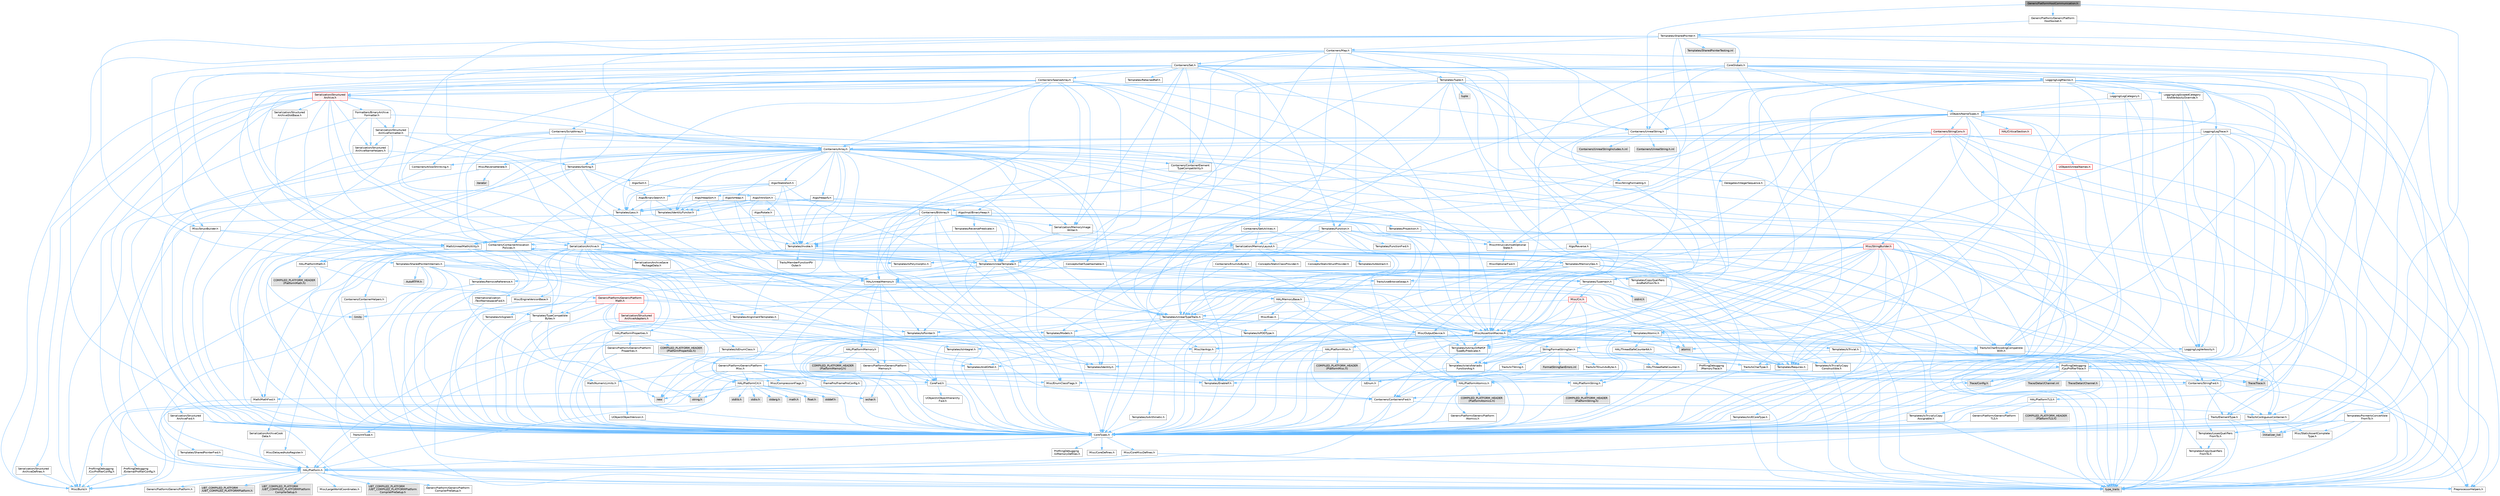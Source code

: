 digraph "GenericPlatformHostCommunication.h"
{
 // INTERACTIVE_SVG=YES
 // LATEX_PDF_SIZE
  bgcolor="transparent";
  edge [fontname=Helvetica,fontsize=10,labelfontname=Helvetica,labelfontsize=10];
  node [fontname=Helvetica,fontsize=10,shape=box,height=0.2,width=0.4];
  Node1 [id="Node000001",label="GenericPlatformHostCommunication.h",height=0.2,width=0.4,color="gray40", fillcolor="grey60", style="filled", fontcolor="black",tooltip=" "];
  Node1 -> Node2 [id="edge1_Node000001_Node000002",color="steelblue1",style="solid",tooltip=" "];
  Node2 [id="Node000002",label="CoreTypes.h",height=0.2,width=0.4,color="grey40", fillcolor="white", style="filled",URL="$dc/dec/CoreTypes_8h.html",tooltip=" "];
  Node2 -> Node3 [id="edge2_Node000002_Node000003",color="steelblue1",style="solid",tooltip=" "];
  Node3 [id="Node000003",label="HAL/Platform.h",height=0.2,width=0.4,color="grey40", fillcolor="white", style="filled",URL="$d9/dd0/Platform_8h.html",tooltip=" "];
  Node3 -> Node4 [id="edge3_Node000003_Node000004",color="steelblue1",style="solid",tooltip=" "];
  Node4 [id="Node000004",label="Misc/Build.h",height=0.2,width=0.4,color="grey40", fillcolor="white", style="filled",URL="$d3/dbb/Build_8h.html",tooltip=" "];
  Node3 -> Node5 [id="edge4_Node000003_Node000005",color="steelblue1",style="solid",tooltip=" "];
  Node5 [id="Node000005",label="Misc/LargeWorldCoordinates.h",height=0.2,width=0.4,color="grey40", fillcolor="white", style="filled",URL="$d2/dcb/LargeWorldCoordinates_8h.html",tooltip=" "];
  Node3 -> Node6 [id="edge5_Node000003_Node000006",color="steelblue1",style="solid",tooltip=" "];
  Node6 [id="Node000006",label="type_traits",height=0.2,width=0.4,color="grey60", fillcolor="#E0E0E0", style="filled",tooltip=" "];
  Node3 -> Node7 [id="edge6_Node000003_Node000007",color="steelblue1",style="solid",tooltip=" "];
  Node7 [id="Node000007",label="PreprocessorHelpers.h",height=0.2,width=0.4,color="grey40", fillcolor="white", style="filled",URL="$db/ddb/PreprocessorHelpers_8h.html",tooltip=" "];
  Node3 -> Node8 [id="edge7_Node000003_Node000008",color="steelblue1",style="solid",tooltip=" "];
  Node8 [id="Node000008",label="UBT_COMPILED_PLATFORM\l/UBT_COMPILED_PLATFORMPlatform\lCompilerPreSetup.h",height=0.2,width=0.4,color="grey60", fillcolor="#E0E0E0", style="filled",tooltip=" "];
  Node3 -> Node9 [id="edge8_Node000003_Node000009",color="steelblue1",style="solid",tooltip=" "];
  Node9 [id="Node000009",label="GenericPlatform/GenericPlatform\lCompilerPreSetup.h",height=0.2,width=0.4,color="grey40", fillcolor="white", style="filled",URL="$d9/dc8/GenericPlatformCompilerPreSetup_8h.html",tooltip=" "];
  Node3 -> Node10 [id="edge9_Node000003_Node000010",color="steelblue1",style="solid",tooltip=" "];
  Node10 [id="Node000010",label="GenericPlatform/GenericPlatform.h",height=0.2,width=0.4,color="grey40", fillcolor="white", style="filled",URL="$d6/d84/GenericPlatform_8h.html",tooltip=" "];
  Node3 -> Node11 [id="edge10_Node000003_Node000011",color="steelblue1",style="solid",tooltip=" "];
  Node11 [id="Node000011",label="UBT_COMPILED_PLATFORM\l/UBT_COMPILED_PLATFORMPlatform.h",height=0.2,width=0.4,color="grey60", fillcolor="#E0E0E0", style="filled",tooltip=" "];
  Node3 -> Node12 [id="edge11_Node000003_Node000012",color="steelblue1",style="solid",tooltip=" "];
  Node12 [id="Node000012",label="UBT_COMPILED_PLATFORM\l/UBT_COMPILED_PLATFORMPlatform\lCompilerSetup.h",height=0.2,width=0.4,color="grey60", fillcolor="#E0E0E0", style="filled",tooltip=" "];
  Node2 -> Node13 [id="edge12_Node000002_Node000013",color="steelblue1",style="solid",tooltip=" "];
  Node13 [id="Node000013",label="ProfilingDebugging\l/UMemoryDefines.h",height=0.2,width=0.4,color="grey40", fillcolor="white", style="filled",URL="$d2/da2/UMemoryDefines_8h.html",tooltip=" "];
  Node2 -> Node14 [id="edge13_Node000002_Node000014",color="steelblue1",style="solid",tooltip=" "];
  Node14 [id="Node000014",label="Misc/CoreMiscDefines.h",height=0.2,width=0.4,color="grey40", fillcolor="white", style="filled",URL="$da/d38/CoreMiscDefines_8h.html",tooltip=" "];
  Node14 -> Node3 [id="edge14_Node000014_Node000003",color="steelblue1",style="solid",tooltip=" "];
  Node14 -> Node7 [id="edge15_Node000014_Node000007",color="steelblue1",style="solid",tooltip=" "];
  Node2 -> Node15 [id="edge16_Node000002_Node000015",color="steelblue1",style="solid",tooltip=" "];
  Node15 [id="Node000015",label="Misc/CoreDefines.h",height=0.2,width=0.4,color="grey40", fillcolor="white", style="filled",URL="$d3/dd2/CoreDefines_8h.html",tooltip=" "];
  Node1 -> Node16 [id="edge17_Node000001_Node000016",color="steelblue1",style="solid",tooltip=" "];
  Node16 [id="Node000016",label="Containers/UnrealString.h",height=0.2,width=0.4,color="grey40", fillcolor="white", style="filled",URL="$d5/dba/UnrealString_8h.html",tooltip=" "];
  Node16 -> Node17 [id="edge18_Node000016_Node000017",color="steelblue1",style="solid",tooltip=" "];
  Node17 [id="Node000017",label="Containers/UnrealStringIncludes.h.inl",height=0.2,width=0.4,color="grey60", fillcolor="#E0E0E0", style="filled",tooltip=" "];
  Node16 -> Node18 [id="edge19_Node000016_Node000018",color="steelblue1",style="solid",tooltip=" "];
  Node18 [id="Node000018",label="Containers/UnrealString.h.inl",height=0.2,width=0.4,color="grey60", fillcolor="#E0E0E0", style="filled",tooltip=" "];
  Node16 -> Node19 [id="edge20_Node000016_Node000019",color="steelblue1",style="solid",tooltip=" "];
  Node19 [id="Node000019",label="Misc/StringFormatArg.h",height=0.2,width=0.4,color="grey40", fillcolor="white", style="filled",URL="$d2/d16/StringFormatArg_8h.html",tooltip=" "];
  Node19 -> Node20 [id="edge21_Node000019_Node000020",color="steelblue1",style="solid",tooltip=" "];
  Node20 [id="Node000020",label="Containers/ContainersFwd.h",height=0.2,width=0.4,color="grey40", fillcolor="white", style="filled",URL="$d4/d0a/ContainersFwd_8h.html",tooltip=" "];
  Node20 -> Node3 [id="edge22_Node000020_Node000003",color="steelblue1",style="solid",tooltip=" "];
  Node20 -> Node2 [id="edge23_Node000020_Node000002",color="steelblue1",style="solid",tooltip=" "];
  Node20 -> Node21 [id="edge24_Node000020_Node000021",color="steelblue1",style="solid",tooltip=" "];
  Node21 [id="Node000021",label="Traits/IsContiguousContainer.h",height=0.2,width=0.4,color="grey40", fillcolor="white", style="filled",URL="$d5/d3c/IsContiguousContainer_8h.html",tooltip=" "];
  Node21 -> Node2 [id="edge25_Node000021_Node000002",color="steelblue1",style="solid",tooltip=" "];
  Node21 -> Node22 [id="edge26_Node000021_Node000022",color="steelblue1",style="solid",tooltip=" "];
  Node22 [id="Node000022",label="Misc/StaticAssertComplete\lType.h",height=0.2,width=0.4,color="grey40", fillcolor="white", style="filled",URL="$d5/d4e/StaticAssertCompleteType_8h.html",tooltip=" "];
  Node21 -> Node23 [id="edge27_Node000021_Node000023",color="steelblue1",style="solid",tooltip=" "];
  Node23 [id="Node000023",label="initializer_list",height=0.2,width=0.4,color="grey60", fillcolor="#E0E0E0", style="filled",tooltip=" "];
  Node1 -> Node24 [id="edge28_Node000001_Node000024",color="steelblue1",style="solid",tooltip=" "];
  Node24 [id="Node000024",label="GenericPlatform/GenericPlatform\lHostSocket.h",height=0.2,width=0.4,color="grey40", fillcolor="white", style="filled",URL="$d4/db3/GenericPlatformHostSocket_8h.html",tooltip=" "];
  Node24 -> Node2 [id="edge29_Node000024_Node000002",color="steelblue1",style="solid",tooltip=" "];
  Node24 -> Node25 [id="edge30_Node000024_Node000025",color="steelblue1",style="solid",tooltip=" "];
  Node25 [id="Node000025",label="Templates/SharedPointer.h",height=0.2,width=0.4,color="grey40", fillcolor="white", style="filled",URL="$d2/d17/SharedPointer_8h.html",tooltip=" "];
  Node25 -> Node2 [id="edge31_Node000025_Node000002",color="steelblue1",style="solid",tooltip=" "];
  Node25 -> Node26 [id="edge32_Node000025_Node000026",color="steelblue1",style="solid",tooltip=" "];
  Node26 [id="Node000026",label="Misc/IntrusiveUnsetOptional\lState.h",height=0.2,width=0.4,color="grey40", fillcolor="white", style="filled",URL="$d2/d0a/IntrusiveUnsetOptionalState_8h.html",tooltip=" "];
  Node26 -> Node27 [id="edge33_Node000026_Node000027",color="steelblue1",style="solid",tooltip=" "];
  Node27 [id="Node000027",label="Misc/OptionalFwd.h",height=0.2,width=0.4,color="grey40", fillcolor="white", style="filled",URL="$dc/d50/OptionalFwd_8h.html",tooltip=" "];
  Node25 -> Node28 [id="edge34_Node000025_Node000028",color="steelblue1",style="solid",tooltip=" "];
  Node28 [id="Node000028",label="Templates/PointerIsConvertible\lFromTo.h",height=0.2,width=0.4,color="grey40", fillcolor="white", style="filled",URL="$d6/d65/PointerIsConvertibleFromTo_8h.html",tooltip=" "];
  Node28 -> Node2 [id="edge35_Node000028_Node000002",color="steelblue1",style="solid",tooltip=" "];
  Node28 -> Node22 [id="edge36_Node000028_Node000022",color="steelblue1",style="solid",tooltip=" "];
  Node28 -> Node29 [id="edge37_Node000028_Node000029",color="steelblue1",style="solid",tooltip=" "];
  Node29 [id="Node000029",label="Templates/LosesQualifiers\lFromTo.h",height=0.2,width=0.4,color="grey40", fillcolor="white", style="filled",URL="$d2/db3/LosesQualifiersFromTo_8h.html",tooltip=" "];
  Node29 -> Node30 [id="edge38_Node000029_Node000030",color="steelblue1",style="solid",tooltip=" "];
  Node30 [id="Node000030",label="Templates/CopyQualifiers\lFromTo.h",height=0.2,width=0.4,color="grey40", fillcolor="white", style="filled",URL="$d5/db4/CopyQualifiersFromTo_8h.html",tooltip=" "];
  Node29 -> Node6 [id="edge39_Node000029_Node000006",color="steelblue1",style="solid",tooltip=" "];
  Node28 -> Node6 [id="edge40_Node000028_Node000006",color="steelblue1",style="solid",tooltip=" "];
  Node25 -> Node31 [id="edge41_Node000025_Node000031",color="steelblue1",style="solid",tooltip=" "];
  Node31 [id="Node000031",label="Misc/AssertionMacros.h",height=0.2,width=0.4,color="grey40", fillcolor="white", style="filled",URL="$d0/dfa/AssertionMacros_8h.html",tooltip=" "];
  Node31 -> Node2 [id="edge42_Node000031_Node000002",color="steelblue1",style="solid",tooltip=" "];
  Node31 -> Node3 [id="edge43_Node000031_Node000003",color="steelblue1",style="solid",tooltip=" "];
  Node31 -> Node32 [id="edge44_Node000031_Node000032",color="steelblue1",style="solid",tooltip=" "];
  Node32 [id="Node000032",label="HAL/PlatformMisc.h",height=0.2,width=0.4,color="grey40", fillcolor="white", style="filled",URL="$d0/df5/PlatformMisc_8h.html",tooltip=" "];
  Node32 -> Node2 [id="edge45_Node000032_Node000002",color="steelblue1",style="solid",tooltip=" "];
  Node32 -> Node33 [id="edge46_Node000032_Node000033",color="steelblue1",style="solid",tooltip=" "];
  Node33 [id="Node000033",label="GenericPlatform/GenericPlatform\lMisc.h",height=0.2,width=0.4,color="grey40", fillcolor="white", style="filled",URL="$db/d9a/GenericPlatformMisc_8h.html",tooltip=" "];
  Node33 -> Node34 [id="edge47_Node000033_Node000034",color="steelblue1",style="solid",tooltip=" "];
  Node34 [id="Node000034",label="Containers/StringFwd.h",height=0.2,width=0.4,color="grey40", fillcolor="white", style="filled",URL="$df/d37/StringFwd_8h.html",tooltip=" "];
  Node34 -> Node2 [id="edge48_Node000034_Node000002",color="steelblue1",style="solid",tooltip=" "];
  Node34 -> Node35 [id="edge49_Node000034_Node000035",color="steelblue1",style="solid",tooltip=" "];
  Node35 [id="Node000035",label="Traits/ElementType.h",height=0.2,width=0.4,color="grey40", fillcolor="white", style="filled",URL="$d5/d4f/ElementType_8h.html",tooltip=" "];
  Node35 -> Node3 [id="edge50_Node000035_Node000003",color="steelblue1",style="solid",tooltip=" "];
  Node35 -> Node23 [id="edge51_Node000035_Node000023",color="steelblue1",style="solid",tooltip=" "];
  Node35 -> Node6 [id="edge52_Node000035_Node000006",color="steelblue1",style="solid",tooltip=" "];
  Node34 -> Node21 [id="edge53_Node000034_Node000021",color="steelblue1",style="solid",tooltip=" "];
  Node33 -> Node36 [id="edge54_Node000033_Node000036",color="steelblue1",style="solid",tooltip=" "];
  Node36 [id="Node000036",label="CoreFwd.h",height=0.2,width=0.4,color="grey40", fillcolor="white", style="filled",URL="$d1/d1e/CoreFwd_8h.html",tooltip=" "];
  Node36 -> Node2 [id="edge55_Node000036_Node000002",color="steelblue1",style="solid",tooltip=" "];
  Node36 -> Node20 [id="edge56_Node000036_Node000020",color="steelblue1",style="solid",tooltip=" "];
  Node36 -> Node37 [id="edge57_Node000036_Node000037",color="steelblue1",style="solid",tooltip=" "];
  Node37 [id="Node000037",label="Math/MathFwd.h",height=0.2,width=0.4,color="grey40", fillcolor="white", style="filled",URL="$d2/d10/MathFwd_8h.html",tooltip=" "];
  Node37 -> Node3 [id="edge58_Node000037_Node000003",color="steelblue1",style="solid",tooltip=" "];
  Node36 -> Node38 [id="edge59_Node000036_Node000038",color="steelblue1",style="solid",tooltip=" "];
  Node38 [id="Node000038",label="UObject/UObjectHierarchy\lFwd.h",height=0.2,width=0.4,color="grey40", fillcolor="white", style="filled",URL="$d3/d13/UObjectHierarchyFwd_8h.html",tooltip=" "];
  Node33 -> Node2 [id="edge60_Node000033_Node000002",color="steelblue1",style="solid",tooltip=" "];
  Node33 -> Node39 [id="edge61_Node000033_Node000039",color="steelblue1",style="solid",tooltip=" "];
  Node39 [id="Node000039",label="FramePro/FrameProConfig.h",height=0.2,width=0.4,color="grey40", fillcolor="white", style="filled",URL="$d7/d90/FrameProConfig_8h.html",tooltip=" "];
  Node33 -> Node40 [id="edge62_Node000033_Node000040",color="steelblue1",style="solid",tooltip=" "];
  Node40 [id="Node000040",label="HAL/PlatformCrt.h",height=0.2,width=0.4,color="grey40", fillcolor="white", style="filled",URL="$d8/d75/PlatformCrt_8h.html",tooltip=" "];
  Node40 -> Node41 [id="edge63_Node000040_Node000041",color="steelblue1",style="solid",tooltip=" "];
  Node41 [id="Node000041",label="new",height=0.2,width=0.4,color="grey60", fillcolor="#E0E0E0", style="filled",tooltip=" "];
  Node40 -> Node42 [id="edge64_Node000040_Node000042",color="steelblue1",style="solid",tooltip=" "];
  Node42 [id="Node000042",label="wchar.h",height=0.2,width=0.4,color="grey60", fillcolor="#E0E0E0", style="filled",tooltip=" "];
  Node40 -> Node43 [id="edge65_Node000040_Node000043",color="steelblue1",style="solid",tooltip=" "];
  Node43 [id="Node000043",label="stddef.h",height=0.2,width=0.4,color="grey60", fillcolor="#E0E0E0", style="filled",tooltip=" "];
  Node40 -> Node44 [id="edge66_Node000040_Node000044",color="steelblue1",style="solid",tooltip=" "];
  Node44 [id="Node000044",label="stdlib.h",height=0.2,width=0.4,color="grey60", fillcolor="#E0E0E0", style="filled",tooltip=" "];
  Node40 -> Node45 [id="edge67_Node000040_Node000045",color="steelblue1",style="solid",tooltip=" "];
  Node45 [id="Node000045",label="stdio.h",height=0.2,width=0.4,color="grey60", fillcolor="#E0E0E0", style="filled",tooltip=" "];
  Node40 -> Node46 [id="edge68_Node000040_Node000046",color="steelblue1",style="solid",tooltip=" "];
  Node46 [id="Node000046",label="stdarg.h",height=0.2,width=0.4,color="grey60", fillcolor="#E0E0E0", style="filled",tooltip=" "];
  Node40 -> Node47 [id="edge69_Node000040_Node000047",color="steelblue1",style="solid",tooltip=" "];
  Node47 [id="Node000047",label="math.h",height=0.2,width=0.4,color="grey60", fillcolor="#E0E0E0", style="filled",tooltip=" "];
  Node40 -> Node48 [id="edge70_Node000040_Node000048",color="steelblue1",style="solid",tooltip=" "];
  Node48 [id="Node000048",label="float.h",height=0.2,width=0.4,color="grey60", fillcolor="#E0E0E0", style="filled",tooltip=" "];
  Node40 -> Node49 [id="edge71_Node000040_Node000049",color="steelblue1",style="solid",tooltip=" "];
  Node49 [id="Node000049",label="string.h",height=0.2,width=0.4,color="grey60", fillcolor="#E0E0E0", style="filled",tooltip=" "];
  Node33 -> Node50 [id="edge72_Node000033_Node000050",color="steelblue1",style="solid",tooltip=" "];
  Node50 [id="Node000050",label="Math/NumericLimits.h",height=0.2,width=0.4,color="grey40", fillcolor="white", style="filled",URL="$df/d1b/NumericLimits_8h.html",tooltip=" "];
  Node50 -> Node2 [id="edge73_Node000050_Node000002",color="steelblue1",style="solid",tooltip=" "];
  Node33 -> Node51 [id="edge74_Node000033_Node000051",color="steelblue1",style="solid",tooltip=" "];
  Node51 [id="Node000051",label="Misc/CompressionFlags.h",height=0.2,width=0.4,color="grey40", fillcolor="white", style="filled",URL="$d9/d76/CompressionFlags_8h.html",tooltip=" "];
  Node33 -> Node52 [id="edge75_Node000033_Node000052",color="steelblue1",style="solid",tooltip=" "];
  Node52 [id="Node000052",label="Misc/EnumClassFlags.h",height=0.2,width=0.4,color="grey40", fillcolor="white", style="filled",URL="$d8/de7/EnumClassFlags_8h.html",tooltip=" "];
  Node33 -> Node53 [id="edge76_Node000033_Node000053",color="steelblue1",style="solid",tooltip=" "];
  Node53 [id="Node000053",label="ProfilingDebugging\l/CsvProfilerConfig.h",height=0.2,width=0.4,color="grey40", fillcolor="white", style="filled",URL="$d3/d88/CsvProfilerConfig_8h.html",tooltip=" "];
  Node53 -> Node4 [id="edge77_Node000053_Node000004",color="steelblue1",style="solid",tooltip=" "];
  Node33 -> Node54 [id="edge78_Node000033_Node000054",color="steelblue1",style="solid",tooltip=" "];
  Node54 [id="Node000054",label="ProfilingDebugging\l/ExternalProfilerConfig.h",height=0.2,width=0.4,color="grey40", fillcolor="white", style="filled",URL="$d3/dbb/ExternalProfilerConfig_8h.html",tooltip=" "];
  Node54 -> Node4 [id="edge79_Node000054_Node000004",color="steelblue1",style="solid",tooltip=" "];
  Node32 -> Node55 [id="edge80_Node000032_Node000055",color="steelblue1",style="solid",tooltip=" "];
  Node55 [id="Node000055",label="COMPILED_PLATFORM_HEADER\l(PlatformMisc.h)",height=0.2,width=0.4,color="grey60", fillcolor="#E0E0E0", style="filled",tooltip=" "];
  Node32 -> Node56 [id="edge81_Node000032_Node000056",color="steelblue1",style="solid",tooltip=" "];
  Node56 [id="Node000056",label="ProfilingDebugging\l/CpuProfilerTrace.h",height=0.2,width=0.4,color="grey40", fillcolor="white", style="filled",URL="$da/dcb/CpuProfilerTrace_8h.html",tooltip=" "];
  Node56 -> Node2 [id="edge82_Node000056_Node000002",color="steelblue1",style="solid",tooltip=" "];
  Node56 -> Node20 [id="edge83_Node000056_Node000020",color="steelblue1",style="solid",tooltip=" "];
  Node56 -> Node57 [id="edge84_Node000056_Node000057",color="steelblue1",style="solid",tooltip=" "];
  Node57 [id="Node000057",label="HAL/PlatformAtomics.h",height=0.2,width=0.4,color="grey40", fillcolor="white", style="filled",URL="$d3/d36/PlatformAtomics_8h.html",tooltip=" "];
  Node57 -> Node2 [id="edge85_Node000057_Node000002",color="steelblue1",style="solid",tooltip=" "];
  Node57 -> Node58 [id="edge86_Node000057_Node000058",color="steelblue1",style="solid",tooltip=" "];
  Node58 [id="Node000058",label="GenericPlatform/GenericPlatform\lAtomics.h",height=0.2,width=0.4,color="grey40", fillcolor="white", style="filled",URL="$da/d72/GenericPlatformAtomics_8h.html",tooltip=" "];
  Node58 -> Node2 [id="edge87_Node000058_Node000002",color="steelblue1",style="solid",tooltip=" "];
  Node57 -> Node59 [id="edge88_Node000057_Node000059",color="steelblue1",style="solid",tooltip=" "];
  Node59 [id="Node000059",label="COMPILED_PLATFORM_HEADER\l(PlatformAtomics.h)",height=0.2,width=0.4,color="grey60", fillcolor="#E0E0E0", style="filled",tooltip=" "];
  Node56 -> Node7 [id="edge89_Node000056_Node000007",color="steelblue1",style="solid",tooltip=" "];
  Node56 -> Node4 [id="edge90_Node000056_Node000004",color="steelblue1",style="solid",tooltip=" "];
  Node56 -> Node60 [id="edge91_Node000056_Node000060",color="steelblue1",style="solid",tooltip=" "];
  Node60 [id="Node000060",label="Trace/Config.h",height=0.2,width=0.4,color="grey60", fillcolor="#E0E0E0", style="filled",tooltip=" "];
  Node56 -> Node61 [id="edge92_Node000056_Node000061",color="steelblue1",style="solid",tooltip=" "];
  Node61 [id="Node000061",label="Trace/Detail/Channel.h",height=0.2,width=0.4,color="grey60", fillcolor="#E0E0E0", style="filled",tooltip=" "];
  Node56 -> Node62 [id="edge93_Node000056_Node000062",color="steelblue1",style="solid",tooltip=" "];
  Node62 [id="Node000062",label="Trace/Detail/Channel.inl",height=0.2,width=0.4,color="grey60", fillcolor="#E0E0E0", style="filled",tooltip=" "];
  Node56 -> Node63 [id="edge94_Node000056_Node000063",color="steelblue1",style="solid",tooltip=" "];
  Node63 [id="Node000063",label="Trace/Trace.h",height=0.2,width=0.4,color="grey60", fillcolor="#E0E0E0", style="filled",tooltip=" "];
  Node31 -> Node7 [id="edge95_Node000031_Node000007",color="steelblue1",style="solid",tooltip=" "];
  Node31 -> Node64 [id="edge96_Node000031_Node000064",color="steelblue1",style="solid",tooltip=" "];
  Node64 [id="Node000064",label="Templates/EnableIf.h",height=0.2,width=0.4,color="grey40", fillcolor="white", style="filled",URL="$d7/d60/EnableIf_8h.html",tooltip=" "];
  Node64 -> Node2 [id="edge97_Node000064_Node000002",color="steelblue1",style="solid",tooltip=" "];
  Node31 -> Node65 [id="edge98_Node000031_Node000065",color="steelblue1",style="solid",tooltip=" "];
  Node65 [id="Node000065",label="Templates/IsArrayOrRefOf\lTypeByPredicate.h",height=0.2,width=0.4,color="grey40", fillcolor="white", style="filled",URL="$d6/da1/IsArrayOrRefOfTypeByPredicate_8h.html",tooltip=" "];
  Node65 -> Node2 [id="edge99_Node000065_Node000002",color="steelblue1",style="solid",tooltip=" "];
  Node31 -> Node66 [id="edge100_Node000031_Node000066",color="steelblue1",style="solid",tooltip=" "];
  Node66 [id="Node000066",label="Templates/IsValidVariadic\lFunctionArg.h",height=0.2,width=0.4,color="grey40", fillcolor="white", style="filled",URL="$d0/dc8/IsValidVariadicFunctionArg_8h.html",tooltip=" "];
  Node66 -> Node2 [id="edge101_Node000066_Node000002",color="steelblue1",style="solid",tooltip=" "];
  Node66 -> Node67 [id="edge102_Node000066_Node000067",color="steelblue1",style="solid",tooltip=" "];
  Node67 [id="Node000067",label="IsEnum.h",height=0.2,width=0.4,color="grey40", fillcolor="white", style="filled",URL="$d4/de5/IsEnum_8h.html",tooltip=" "];
  Node66 -> Node6 [id="edge103_Node000066_Node000006",color="steelblue1",style="solid",tooltip=" "];
  Node31 -> Node68 [id="edge104_Node000031_Node000068",color="steelblue1",style="solid",tooltip=" "];
  Node68 [id="Node000068",label="Traits/IsCharEncodingCompatible\lWith.h",height=0.2,width=0.4,color="grey40", fillcolor="white", style="filled",URL="$df/dd1/IsCharEncodingCompatibleWith_8h.html",tooltip=" "];
  Node68 -> Node6 [id="edge105_Node000068_Node000006",color="steelblue1",style="solid",tooltip=" "];
  Node68 -> Node69 [id="edge106_Node000068_Node000069",color="steelblue1",style="solid",tooltip=" "];
  Node69 [id="Node000069",label="Traits/IsCharType.h",height=0.2,width=0.4,color="grey40", fillcolor="white", style="filled",URL="$db/d51/IsCharType_8h.html",tooltip=" "];
  Node69 -> Node2 [id="edge107_Node000069_Node000002",color="steelblue1",style="solid",tooltip=" "];
  Node31 -> Node70 [id="edge108_Node000031_Node000070",color="steelblue1",style="solid",tooltip=" "];
  Node70 [id="Node000070",label="Misc/VarArgs.h",height=0.2,width=0.4,color="grey40", fillcolor="white", style="filled",URL="$d5/d6f/VarArgs_8h.html",tooltip=" "];
  Node70 -> Node2 [id="edge109_Node000070_Node000002",color="steelblue1",style="solid",tooltip=" "];
  Node31 -> Node71 [id="edge110_Node000031_Node000071",color="steelblue1",style="solid",tooltip=" "];
  Node71 [id="Node000071",label="String/FormatStringSan.h",height=0.2,width=0.4,color="grey40", fillcolor="white", style="filled",URL="$d3/d8b/FormatStringSan_8h.html",tooltip=" "];
  Node71 -> Node6 [id="edge111_Node000071_Node000006",color="steelblue1",style="solid",tooltip=" "];
  Node71 -> Node2 [id="edge112_Node000071_Node000002",color="steelblue1",style="solid",tooltip=" "];
  Node71 -> Node72 [id="edge113_Node000071_Node000072",color="steelblue1",style="solid",tooltip=" "];
  Node72 [id="Node000072",label="Templates/Requires.h",height=0.2,width=0.4,color="grey40", fillcolor="white", style="filled",URL="$dc/d96/Requires_8h.html",tooltip=" "];
  Node72 -> Node64 [id="edge114_Node000072_Node000064",color="steelblue1",style="solid",tooltip=" "];
  Node72 -> Node6 [id="edge115_Node000072_Node000006",color="steelblue1",style="solid",tooltip=" "];
  Node71 -> Node73 [id="edge116_Node000071_Node000073",color="steelblue1",style="solid",tooltip=" "];
  Node73 [id="Node000073",label="Templates/Identity.h",height=0.2,width=0.4,color="grey40", fillcolor="white", style="filled",URL="$d0/dd5/Identity_8h.html",tooltip=" "];
  Node71 -> Node66 [id="edge117_Node000071_Node000066",color="steelblue1",style="solid",tooltip=" "];
  Node71 -> Node69 [id="edge118_Node000071_Node000069",color="steelblue1",style="solid",tooltip=" "];
  Node71 -> Node74 [id="edge119_Node000071_Node000074",color="steelblue1",style="solid",tooltip=" "];
  Node74 [id="Node000074",label="Traits/IsTEnumAsByte.h",height=0.2,width=0.4,color="grey40", fillcolor="white", style="filled",URL="$d1/de6/IsTEnumAsByte_8h.html",tooltip=" "];
  Node71 -> Node75 [id="edge120_Node000071_Node000075",color="steelblue1",style="solid",tooltip=" "];
  Node75 [id="Node000075",label="Traits/IsTString.h",height=0.2,width=0.4,color="grey40", fillcolor="white", style="filled",URL="$d0/df8/IsTString_8h.html",tooltip=" "];
  Node75 -> Node20 [id="edge121_Node000075_Node000020",color="steelblue1",style="solid",tooltip=" "];
  Node71 -> Node20 [id="edge122_Node000071_Node000020",color="steelblue1",style="solid",tooltip=" "];
  Node71 -> Node76 [id="edge123_Node000071_Node000076",color="steelblue1",style="solid",tooltip=" "];
  Node76 [id="Node000076",label="FormatStringSanErrors.inl",height=0.2,width=0.4,color="grey60", fillcolor="#E0E0E0", style="filled",tooltip=" "];
  Node31 -> Node77 [id="edge124_Node000031_Node000077",color="steelblue1",style="solid",tooltip=" "];
  Node77 [id="Node000077",label="atomic",height=0.2,width=0.4,color="grey60", fillcolor="#E0E0E0", style="filled",tooltip=" "];
  Node25 -> Node78 [id="edge125_Node000025_Node000078",color="steelblue1",style="solid",tooltip=" "];
  Node78 [id="Node000078",label="HAL/UnrealMemory.h",height=0.2,width=0.4,color="grey40", fillcolor="white", style="filled",URL="$d9/d96/UnrealMemory_8h.html",tooltip=" "];
  Node78 -> Node2 [id="edge126_Node000078_Node000002",color="steelblue1",style="solid",tooltip=" "];
  Node78 -> Node79 [id="edge127_Node000078_Node000079",color="steelblue1",style="solid",tooltip=" "];
  Node79 [id="Node000079",label="GenericPlatform/GenericPlatform\lMemory.h",height=0.2,width=0.4,color="grey40", fillcolor="white", style="filled",URL="$dd/d22/GenericPlatformMemory_8h.html",tooltip=" "];
  Node79 -> Node36 [id="edge128_Node000079_Node000036",color="steelblue1",style="solid",tooltip=" "];
  Node79 -> Node2 [id="edge129_Node000079_Node000002",color="steelblue1",style="solid",tooltip=" "];
  Node79 -> Node80 [id="edge130_Node000079_Node000080",color="steelblue1",style="solid",tooltip=" "];
  Node80 [id="Node000080",label="HAL/PlatformString.h",height=0.2,width=0.4,color="grey40", fillcolor="white", style="filled",URL="$db/db5/PlatformString_8h.html",tooltip=" "];
  Node80 -> Node2 [id="edge131_Node000080_Node000002",color="steelblue1",style="solid",tooltip=" "];
  Node80 -> Node81 [id="edge132_Node000080_Node000081",color="steelblue1",style="solid",tooltip=" "];
  Node81 [id="Node000081",label="COMPILED_PLATFORM_HEADER\l(PlatformString.h)",height=0.2,width=0.4,color="grey60", fillcolor="#E0E0E0", style="filled",tooltip=" "];
  Node79 -> Node49 [id="edge133_Node000079_Node000049",color="steelblue1",style="solid",tooltip=" "];
  Node79 -> Node42 [id="edge134_Node000079_Node000042",color="steelblue1",style="solid",tooltip=" "];
  Node78 -> Node82 [id="edge135_Node000078_Node000082",color="steelblue1",style="solid",tooltip=" "];
  Node82 [id="Node000082",label="HAL/MemoryBase.h",height=0.2,width=0.4,color="grey40", fillcolor="white", style="filled",URL="$d6/d9f/MemoryBase_8h.html",tooltip=" "];
  Node82 -> Node2 [id="edge136_Node000082_Node000002",color="steelblue1",style="solid",tooltip=" "];
  Node82 -> Node57 [id="edge137_Node000082_Node000057",color="steelblue1",style="solid",tooltip=" "];
  Node82 -> Node40 [id="edge138_Node000082_Node000040",color="steelblue1",style="solid",tooltip=" "];
  Node82 -> Node83 [id="edge139_Node000082_Node000083",color="steelblue1",style="solid",tooltip=" "];
  Node83 [id="Node000083",label="Misc/Exec.h",height=0.2,width=0.4,color="grey40", fillcolor="white", style="filled",URL="$de/ddb/Exec_8h.html",tooltip=" "];
  Node83 -> Node2 [id="edge140_Node000083_Node000002",color="steelblue1",style="solid",tooltip=" "];
  Node83 -> Node31 [id="edge141_Node000083_Node000031",color="steelblue1",style="solid",tooltip=" "];
  Node82 -> Node84 [id="edge142_Node000082_Node000084",color="steelblue1",style="solid",tooltip=" "];
  Node84 [id="Node000084",label="Misc/OutputDevice.h",height=0.2,width=0.4,color="grey40", fillcolor="white", style="filled",URL="$d7/d32/OutputDevice_8h.html",tooltip=" "];
  Node84 -> Node36 [id="edge143_Node000084_Node000036",color="steelblue1",style="solid",tooltip=" "];
  Node84 -> Node2 [id="edge144_Node000084_Node000002",color="steelblue1",style="solid",tooltip=" "];
  Node84 -> Node85 [id="edge145_Node000084_Node000085",color="steelblue1",style="solid",tooltip=" "];
  Node85 [id="Node000085",label="Logging/LogVerbosity.h",height=0.2,width=0.4,color="grey40", fillcolor="white", style="filled",URL="$d2/d8f/LogVerbosity_8h.html",tooltip=" "];
  Node85 -> Node2 [id="edge146_Node000085_Node000002",color="steelblue1",style="solid",tooltip=" "];
  Node84 -> Node70 [id="edge147_Node000084_Node000070",color="steelblue1",style="solid",tooltip=" "];
  Node84 -> Node65 [id="edge148_Node000084_Node000065",color="steelblue1",style="solid",tooltip=" "];
  Node84 -> Node66 [id="edge149_Node000084_Node000066",color="steelblue1",style="solid",tooltip=" "];
  Node84 -> Node68 [id="edge150_Node000084_Node000068",color="steelblue1",style="solid",tooltip=" "];
  Node82 -> Node86 [id="edge151_Node000082_Node000086",color="steelblue1",style="solid",tooltip=" "];
  Node86 [id="Node000086",label="Templates/Atomic.h",height=0.2,width=0.4,color="grey40", fillcolor="white", style="filled",URL="$d3/d91/Atomic_8h.html",tooltip=" "];
  Node86 -> Node87 [id="edge152_Node000086_Node000087",color="steelblue1",style="solid",tooltip=" "];
  Node87 [id="Node000087",label="HAL/ThreadSafeCounter.h",height=0.2,width=0.4,color="grey40", fillcolor="white", style="filled",URL="$dc/dc9/ThreadSafeCounter_8h.html",tooltip=" "];
  Node87 -> Node2 [id="edge153_Node000087_Node000002",color="steelblue1",style="solid",tooltip=" "];
  Node87 -> Node57 [id="edge154_Node000087_Node000057",color="steelblue1",style="solid",tooltip=" "];
  Node86 -> Node88 [id="edge155_Node000086_Node000088",color="steelblue1",style="solid",tooltip=" "];
  Node88 [id="Node000088",label="HAL/ThreadSafeCounter64.h",height=0.2,width=0.4,color="grey40", fillcolor="white", style="filled",URL="$d0/d12/ThreadSafeCounter64_8h.html",tooltip=" "];
  Node88 -> Node2 [id="edge156_Node000088_Node000002",color="steelblue1",style="solid",tooltip=" "];
  Node88 -> Node87 [id="edge157_Node000088_Node000087",color="steelblue1",style="solid",tooltip=" "];
  Node86 -> Node89 [id="edge158_Node000086_Node000089",color="steelblue1",style="solid",tooltip=" "];
  Node89 [id="Node000089",label="Templates/IsIntegral.h",height=0.2,width=0.4,color="grey40", fillcolor="white", style="filled",URL="$da/d64/IsIntegral_8h.html",tooltip=" "];
  Node89 -> Node2 [id="edge159_Node000089_Node000002",color="steelblue1",style="solid",tooltip=" "];
  Node86 -> Node90 [id="edge160_Node000086_Node000090",color="steelblue1",style="solid",tooltip=" "];
  Node90 [id="Node000090",label="Templates/IsTrivial.h",height=0.2,width=0.4,color="grey40", fillcolor="white", style="filled",URL="$da/d4c/IsTrivial_8h.html",tooltip=" "];
  Node90 -> Node91 [id="edge161_Node000090_Node000091",color="steelblue1",style="solid",tooltip=" "];
  Node91 [id="Node000091",label="Templates/AndOrNot.h",height=0.2,width=0.4,color="grey40", fillcolor="white", style="filled",URL="$db/d0a/AndOrNot_8h.html",tooltip=" "];
  Node91 -> Node2 [id="edge162_Node000091_Node000002",color="steelblue1",style="solid",tooltip=" "];
  Node90 -> Node92 [id="edge163_Node000090_Node000092",color="steelblue1",style="solid",tooltip=" "];
  Node92 [id="Node000092",label="Templates/IsTriviallyCopy\lConstructible.h",height=0.2,width=0.4,color="grey40", fillcolor="white", style="filled",URL="$d3/d78/IsTriviallyCopyConstructible_8h.html",tooltip=" "];
  Node92 -> Node2 [id="edge164_Node000092_Node000002",color="steelblue1",style="solid",tooltip=" "];
  Node92 -> Node6 [id="edge165_Node000092_Node000006",color="steelblue1",style="solid",tooltip=" "];
  Node90 -> Node93 [id="edge166_Node000090_Node000093",color="steelblue1",style="solid",tooltip=" "];
  Node93 [id="Node000093",label="Templates/IsTriviallyCopy\lAssignable.h",height=0.2,width=0.4,color="grey40", fillcolor="white", style="filled",URL="$d2/df2/IsTriviallyCopyAssignable_8h.html",tooltip=" "];
  Node93 -> Node2 [id="edge167_Node000093_Node000002",color="steelblue1",style="solid",tooltip=" "];
  Node93 -> Node6 [id="edge168_Node000093_Node000006",color="steelblue1",style="solid",tooltip=" "];
  Node90 -> Node6 [id="edge169_Node000090_Node000006",color="steelblue1",style="solid",tooltip=" "];
  Node86 -> Node94 [id="edge170_Node000086_Node000094",color="steelblue1",style="solid",tooltip=" "];
  Node94 [id="Node000094",label="Traits/IntType.h",height=0.2,width=0.4,color="grey40", fillcolor="white", style="filled",URL="$d7/deb/IntType_8h.html",tooltip=" "];
  Node94 -> Node3 [id="edge171_Node000094_Node000003",color="steelblue1",style="solid",tooltip=" "];
  Node86 -> Node77 [id="edge172_Node000086_Node000077",color="steelblue1",style="solid",tooltip=" "];
  Node78 -> Node95 [id="edge173_Node000078_Node000095",color="steelblue1",style="solid",tooltip=" "];
  Node95 [id="Node000095",label="HAL/PlatformMemory.h",height=0.2,width=0.4,color="grey40", fillcolor="white", style="filled",URL="$de/d68/PlatformMemory_8h.html",tooltip=" "];
  Node95 -> Node2 [id="edge174_Node000095_Node000002",color="steelblue1",style="solid",tooltip=" "];
  Node95 -> Node79 [id="edge175_Node000095_Node000079",color="steelblue1",style="solid",tooltip=" "];
  Node95 -> Node96 [id="edge176_Node000095_Node000096",color="steelblue1",style="solid",tooltip=" "];
  Node96 [id="Node000096",label="COMPILED_PLATFORM_HEADER\l(PlatformMemory.h)",height=0.2,width=0.4,color="grey60", fillcolor="#E0E0E0", style="filled",tooltip=" "];
  Node78 -> Node97 [id="edge177_Node000078_Node000097",color="steelblue1",style="solid",tooltip=" "];
  Node97 [id="Node000097",label="ProfilingDebugging\l/MemoryTrace.h",height=0.2,width=0.4,color="grey40", fillcolor="white", style="filled",URL="$da/dd7/MemoryTrace_8h.html",tooltip=" "];
  Node97 -> Node3 [id="edge178_Node000097_Node000003",color="steelblue1",style="solid",tooltip=" "];
  Node97 -> Node52 [id="edge179_Node000097_Node000052",color="steelblue1",style="solid",tooltip=" "];
  Node97 -> Node60 [id="edge180_Node000097_Node000060",color="steelblue1",style="solid",tooltip=" "];
  Node97 -> Node63 [id="edge181_Node000097_Node000063",color="steelblue1",style="solid",tooltip=" "];
  Node78 -> Node98 [id="edge182_Node000078_Node000098",color="steelblue1",style="solid",tooltip=" "];
  Node98 [id="Node000098",label="Templates/IsPointer.h",height=0.2,width=0.4,color="grey40", fillcolor="white", style="filled",URL="$d7/d05/IsPointer_8h.html",tooltip=" "];
  Node98 -> Node2 [id="edge183_Node000098_Node000002",color="steelblue1",style="solid",tooltip=" "];
  Node25 -> Node99 [id="edge184_Node000025_Node000099",color="steelblue1",style="solid",tooltip=" "];
  Node99 [id="Node000099",label="Containers/Array.h",height=0.2,width=0.4,color="grey40", fillcolor="white", style="filled",URL="$df/dd0/Array_8h.html",tooltip=" "];
  Node99 -> Node2 [id="edge185_Node000099_Node000002",color="steelblue1",style="solid",tooltip=" "];
  Node99 -> Node31 [id="edge186_Node000099_Node000031",color="steelblue1",style="solid",tooltip=" "];
  Node99 -> Node26 [id="edge187_Node000099_Node000026",color="steelblue1",style="solid",tooltip=" "];
  Node99 -> Node100 [id="edge188_Node000099_Node000100",color="steelblue1",style="solid",tooltip=" "];
  Node100 [id="Node000100",label="Misc/ReverseIterate.h",height=0.2,width=0.4,color="grey40", fillcolor="white", style="filled",URL="$db/de3/ReverseIterate_8h.html",tooltip=" "];
  Node100 -> Node3 [id="edge189_Node000100_Node000003",color="steelblue1",style="solid",tooltip=" "];
  Node100 -> Node101 [id="edge190_Node000100_Node000101",color="steelblue1",style="solid",tooltip=" "];
  Node101 [id="Node000101",label="iterator",height=0.2,width=0.4,color="grey60", fillcolor="#E0E0E0", style="filled",tooltip=" "];
  Node99 -> Node78 [id="edge191_Node000099_Node000078",color="steelblue1",style="solid",tooltip=" "];
  Node99 -> Node102 [id="edge192_Node000099_Node000102",color="steelblue1",style="solid",tooltip=" "];
  Node102 [id="Node000102",label="Templates/UnrealTypeTraits.h",height=0.2,width=0.4,color="grey40", fillcolor="white", style="filled",URL="$d2/d2d/UnrealTypeTraits_8h.html",tooltip=" "];
  Node102 -> Node2 [id="edge193_Node000102_Node000002",color="steelblue1",style="solid",tooltip=" "];
  Node102 -> Node98 [id="edge194_Node000102_Node000098",color="steelblue1",style="solid",tooltip=" "];
  Node102 -> Node31 [id="edge195_Node000102_Node000031",color="steelblue1",style="solid",tooltip=" "];
  Node102 -> Node91 [id="edge196_Node000102_Node000091",color="steelblue1",style="solid",tooltip=" "];
  Node102 -> Node64 [id="edge197_Node000102_Node000064",color="steelblue1",style="solid",tooltip=" "];
  Node102 -> Node103 [id="edge198_Node000102_Node000103",color="steelblue1",style="solid",tooltip=" "];
  Node103 [id="Node000103",label="Templates/IsArithmetic.h",height=0.2,width=0.4,color="grey40", fillcolor="white", style="filled",URL="$d2/d5d/IsArithmetic_8h.html",tooltip=" "];
  Node103 -> Node2 [id="edge199_Node000103_Node000002",color="steelblue1",style="solid",tooltip=" "];
  Node102 -> Node67 [id="edge200_Node000102_Node000067",color="steelblue1",style="solid",tooltip=" "];
  Node102 -> Node104 [id="edge201_Node000102_Node000104",color="steelblue1",style="solid",tooltip=" "];
  Node104 [id="Node000104",label="Templates/Models.h",height=0.2,width=0.4,color="grey40", fillcolor="white", style="filled",URL="$d3/d0c/Models_8h.html",tooltip=" "];
  Node104 -> Node73 [id="edge202_Node000104_Node000073",color="steelblue1",style="solid",tooltip=" "];
  Node102 -> Node105 [id="edge203_Node000102_Node000105",color="steelblue1",style="solid",tooltip=" "];
  Node105 [id="Node000105",label="Templates/IsPODType.h",height=0.2,width=0.4,color="grey40", fillcolor="white", style="filled",URL="$d7/db1/IsPODType_8h.html",tooltip=" "];
  Node105 -> Node2 [id="edge204_Node000105_Node000002",color="steelblue1",style="solid",tooltip=" "];
  Node102 -> Node106 [id="edge205_Node000102_Node000106",color="steelblue1",style="solid",tooltip=" "];
  Node106 [id="Node000106",label="Templates/IsUECoreType.h",height=0.2,width=0.4,color="grey40", fillcolor="white", style="filled",URL="$d1/db8/IsUECoreType_8h.html",tooltip=" "];
  Node106 -> Node2 [id="edge206_Node000106_Node000002",color="steelblue1",style="solid",tooltip=" "];
  Node106 -> Node6 [id="edge207_Node000106_Node000006",color="steelblue1",style="solid",tooltip=" "];
  Node102 -> Node92 [id="edge208_Node000102_Node000092",color="steelblue1",style="solid",tooltip=" "];
  Node99 -> Node107 [id="edge209_Node000099_Node000107",color="steelblue1",style="solid",tooltip=" "];
  Node107 [id="Node000107",label="Templates/UnrealTemplate.h",height=0.2,width=0.4,color="grey40", fillcolor="white", style="filled",URL="$d4/d24/UnrealTemplate_8h.html",tooltip=" "];
  Node107 -> Node2 [id="edge210_Node000107_Node000002",color="steelblue1",style="solid",tooltip=" "];
  Node107 -> Node98 [id="edge211_Node000107_Node000098",color="steelblue1",style="solid",tooltip=" "];
  Node107 -> Node78 [id="edge212_Node000107_Node000078",color="steelblue1",style="solid",tooltip=" "];
  Node107 -> Node108 [id="edge213_Node000107_Node000108",color="steelblue1",style="solid",tooltip=" "];
  Node108 [id="Node000108",label="Templates/CopyQualifiers\lAndRefsFromTo.h",height=0.2,width=0.4,color="grey40", fillcolor="white", style="filled",URL="$d3/db3/CopyQualifiersAndRefsFromTo_8h.html",tooltip=" "];
  Node108 -> Node30 [id="edge214_Node000108_Node000030",color="steelblue1",style="solid",tooltip=" "];
  Node107 -> Node102 [id="edge215_Node000107_Node000102",color="steelblue1",style="solid",tooltip=" "];
  Node107 -> Node109 [id="edge216_Node000107_Node000109",color="steelblue1",style="solid",tooltip=" "];
  Node109 [id="Node000109",label="Templates/RemoveReference.h",height=0.2,width=0.4,color="grey40", fillcolor="white", style="filled",URL="$da/dbe/RemoveReference_8h.html",tooltip=" "];
  Node109 -> Node2 [id="edge217_Node000109_Node000002",color="steelblue1",style="solid",tooltip=" "];
  Node107 -> Node72 [id="edge218_Node000107_Node000072",color="steelblue1",style="solid",tooltip=" "];
  Node107 -> Node110 [id="edge219_Node000107_Node000110",color="steelblue1",style="solid",tooltip=" "];
  Node110 [id="Node000110",label="Templates/TypeCompatible\lBytes.h",height=0.2,width=0.4,color="grey40", fillcolor="white", style="filled",URL="$df/d0a/TypeCompatibleBytes_8h.html",tooltip=" "];
  Node110 -> Node2 [id="edge220_Node000110_Node000002",color="steelblue1",style="solid",tooltip=" "];
  Node110 -> Node49 [id="edge221_Node000110_Node000049",color="steelblue1",style="solid",tooltip=" "];
  Node110 -> Node41 [id="edge222_Node000110_Node000041",color="steelblue1",style="solid",tooltip=" "];
  Node110 -> Node6 [id="edge223_Node000110_Node000006",color="steelblue1",style="solid",tooltip=" "];
  Node107 -> Node73 [id="edge224_Node000107_Node000073",color="steelblue1",style="solid",tooltip=" "];
  Node107 -> Node21 [id="edge225_Node000107_Node000021",color="steelblue1",style="solid",tooltip=" "];
  Node107 -> Node111 [id="edge226_Node000107_Node000111",color="steelblue1",style="solid",tooltip=" "];
  Node111 [id="Node000111",label="Traits/UseBitwiseSwap.h",height=0.2,width=0.4,color="grey40", fillcolor="white", style="filled",URL="$db/df3/UseBitwiseSwap_8h.html",tooltip=" "];
  Node111 -> Node2 [id="edge227_Node000111_Node000002",color="steelblue1",style="solid",tooltip=" "];
  Node111 -> Node6 [id="edge228_Node000111_Node000006",color="steelblue1",style="solid",tooltip=" "];
  Node107 -> Node6 [id="edge229_Node000107_Node000006",color="steelblue1",style="solid",tooltip=" "];
  Node99 -> Node112 [id="edge230_Node000099_Node000112",color="steelblue1",style="solid",tooltip=" "];
  Node112 [id="Node000112",label="Containers/AllowShrinking.h",height=0.2,width=0.4,color="grey40", fillcolor="white", style="filled",URL="$d7/d1a/AllowShrinking_8h.html",tooltip=" "];
  Node112 -> Node2 [id="edge231_Node000112_Node000002",color="steelblue1",style="solid",tooltip=" "];
  Node99 -> Node113 [id="edge232_Node000099_Node000113",color="steelblue1",style="solid",tooltip=" "];
  Node113 [id="Node000113",label="Containers/ContainerAllocation\lPolicies.h",height=0.2,width=0.4,color="grey40", fillcolor="white", style="filled",URL="$d7/dff/ContainerAllocationPolicies_8h.html",tooltip=" "];
  Node113 -> Node2 [id="edge233_Node000113_Node000002",color="steelblue1",style="solid",tooltip=" "];
  Node113 -> Node114 [id="edge234_Node000113_Node000114",color="steelblue1",style="solid",tooltip=" "];
  Node114 [id="Node000114",label="Containers/ContainerHelpers.h",height=0.2,width=0.4,color="grey40", fillcolor="white", style="filled",URL="$d7/d33/ContainerHelpers_8h.html",tooltip=" "];
  Node114 -> Node2 [id="edge235_Node000114_Node000002",color="steelblue1",style="solid",tooltip=" "];
  Node113 -> Node113 [id="edge236_Node000113_Node000113",color="steelblue1",style="solid",tooltip=" "];
  Node113 -> Node115 [id="edge237_Node000113_Node000115",color="steelblue1",style="solid",tooltip=" "];
  Node115 [id="Node000115",label="HAL/PlatformMath.h",height=0.2,width=0.4,color="grey40", fillcolor="white", style="filled",URL="$dc/d53/PlatformMath_8h.html",tooltip=" "];
  Node115 -> Node2 [id="edge238_Node000115_Node000002",color="steelblue1",style="solid",tooltip=" "];
  Node115 -> Node116 [id="edge239_Node000115_Node000116",color="steelblue1",style="solid",tooltip=" "];
  Node116 [id="Node000116",label="GenericPlatform/GenericPlatform\lMath.h",height=0.2,width=0.4,color="red", fillcolor="#FFF0F0", style="filled",URL="$d5/d79/GenericPlatformMath_8h.html",tooltip=" "];
  Node116 -> Node2 [id="edge240_Node000116_Node000002",color="steelblue1",style="solid",tooltip=" "];
  Node116 -> Node20 [id="edge241_Node000116_Node000020",color="steelblue1",style="solid",tooltip=" "];
  Node116 -> Node40 [id="edge242_Node000116_Node000040",color="steelblue1",style="solid",tooltip=" "];
  Node116 -> Node91 [id="edge243_Node000116_Node000091",color="steelblue1",style="solid",tooltip=" "];
  Node116 -> Node102 [id="edge244_Node000116_Node000102",color="steelblue1",style="solid",tooltip=" "];
  Node116 -> Node72 [id="edge245_Node000116_Node000072",color="steelblue1",style="solid",tooltip=" "];
  Node116 -> Node110 [id="edge246_Node000116_Node000110",color="steelblue1",style="solid",tooltip=" "];
  Node116 -> Node121 [id="edge247_Node000116_Node000121",color="steelblue1",style="solid",tooltip=" "];
  Node121 [id="Node000121",label="limits",height=0.2,width=0.4,color="grey60", fillcolor="#E0E0E0", style="filled",tooltip=" "];
  Node116 -> Node6 [id="edge248_Node000116_Node000006",color="steelblue1",style="solid",tooltip=" "];
  Node115 -> Node122 [id="edge249_Node000115_Node000122",color="steelblue1",style="solid",tooltip=" "];
  Node122 [id="Node000122",label="COMPILED_PLATFORM_HEADER\l(PlatformMath.h)",height=0.2,width=0.4,color="grey60", fillcolor="#E0E0E0", style="filled",tooltip=" "];
  Node113 -> Node78 [id="edge250_Node000113_Node000078",color="steelblue1",style="solid",tooltip=" "];
  Node113 -> Node50 [id="edge251_Node000113_Node000050",color="steelblue1",style="solid",tooltip=" "];
  Node113 -> Node31 [id="edge252_Node000113_Node000031",color="steelblue1",style="solid",tooltip=" "];
  Node113 -> Node123 [id="edge253_Node000113_Node000123",color="steelblue1",style="solid",tooltip=" "];
  Node123 [id="Node000123",label="Templates/IsPolymorphic.h",height=0.2,width=0.4,color="grey40", fillcolor="white", style="filled",URL="$dc/d20/IsPolymorphic_8h.html",tooltip=" "];
  Node113 -> Node124 [id="edge254_Node000113_Node000124",color="steelblue1",style="solid",tooltip=" "];
  Node124 [id="Node000124",label="Templates/MemoryOps.h",height=0.2,width=0.4,color="grey40", fillcolor="white", style="filled",URL="$db/dea/MemoryOps_8h.html",tooltip=" "];
  Node124 -> Node2 [id="edge255_Node000124_Node000002",color="steelblue1",style="solid",tooltip=" "];
  Node124 -> Node78 [id="edge256_Node000124_Node000078",color="steelblue1",style="solid",tooltip=" "];
  Node124 -> Node93 [id="edge257_Node000124_Node000093",color="steelblue1",style="solid",tooltip=" "];
  Node124 -> Node92 [id="edge258_Node000124_Node000092",color="steelblue1",style="solid",tooltip=" "];
  Node124 -> Node72 [id="edge259_Node000124_Node000072",color="steelblue1",style="solid",tooltip=" "];
  Node124 -> Node102 [id="edge260_Node000124_Node000102",color="steelblue1",style="solid",tooltip=" "];
  Node124 -> Node111 [id="edge261_Node000124_Node000111",color="steelblue1",style="solid",tooltip=" "];
  Node124 -> Node41 [id="edge262_Node000124_Node000041",color="steelblue1",style="solid",tooltip=" "];
  Node124 -> Node6 [id="edge263_Node000124_Node000006",color="steelblue1",style="solid",tooltip=" "];
  Node113 -> Node110 [id="edge264_Node000113_Node000110",color="steelblue1",style="solid",tooltip=" "];
  Node113 -> Node6 [id="edge265_Node000113_Node000006",color="steelblue1",style="solid",tooltip=" "];
  Node99 -> Node125 [id="edge266_Node000099_Node000125",color="steelblue1",style="solid",tooltip=" "];
  Node125 [id="Node000125",label="Containers/ContainerElement\lTypeCompatibility.h",height=0.2,width=0.4,color="grey40", fillcolor="white", style="filled",URL="$df/ddf/ContainerElementTypeCompatibility_8h.html",tooltip=" "];
  Node125 -> Node2 [id="edge267_Node000125_Node000002",color="steelblue1",style="solid",tooltip=" "];
  Node125 -> Node102 [id="edge268_Node000125_Node000102",color="steelblue1",style="solid",tooltip=" "];
  Node99 -> Node126 [id="edge269_Node000099_Node000126",color="steelblue1",style="solid",tooltip=" "];
  Node126 [id="Node000126",label="Serialization/Archive.h",height=0.2,width=0.4,color="grey40", fillcolor="white", style="filled",URL="$d7/d3b/Archive_8h.html",tooltip=" "];
  Node126 -> Node36 [id="edge270_Node000126_Node000036",color="steelblue1",style="solid",tooltip=" "];
  Node126 -> Node2 [id="edge271_Node000126_Node000002",color="steelblue1",style="solid",tooltip=" "];
  Node126 -> Node127 [id="edge272_Node000126_Node000127",color="steelblue1",style="solid",tooltip=" "];
  Node127 [id="Node000127",label="HAL/PlatformProperties.h",height=0.2,width=0.4,color="grey40", fillcolor="white", style="filled",URL="$d9/db0/PlatformProperties_8h.html",tooltip=" "];
  Node127 -> Node2 [id="edge273_Node000127_Node000002",color="steelblue1",style="solid",tooltip=" "];
  Node127 -> Node128 [id="edge274_Node000127_Node000128",color="steelblue1",style="solid",tooltip=" "];
  Node128 [id="Node000128",label="GenericPlatform/GenericPlatform\lProperties.h",height=0.2,width=0.4,color="grey40", fillcolor="white", style="filled",URL="$d2/dcd/GenericPlatformProperties_8h.html",tooltip=" "];
  Node128 -> Node2 [id="edge275_Node000128_Node000002",color="steelblue1",style="solid",tooltip=" "];
  Node128 -> Node33 [id="edge276_Node000128_Node000033",color="steelblue1",style="solid",tooltip=" "];
  Node127 -> Node129 [id="edge277_Node000127_Node000129",color="steelblue1",style="solid",tooltip=" "];
  Node129 [id="Node000129",label="COMPILED_PLATFORM_HEADER\l(PlatformProperties.h)",height=0.2,width=0.4,color="grey60", fillcolor="#E0E0E0", style="filled",tooltip=" "];
  Node126 -> Node130 [id="edge278_Node000126_Node000130",color="steelblue1",style="solid",tooltip=" "];
  Node130 [id="Node000130",label="Internationalization\l/TextNamespaceFwd.h",height=0.2,width=0.4,color="grey40", fillcolor="white", style="filled",URL="$d8/d97/TextNamespaceFwd_8h.html",tooltip=" "];
  Node130 -> Node2 [id="edge279_Node000130_Node000002",color="steelblue1",style="solid",tooltip=" "];
  Node126 -> Node37 [id="edge280_Node000126_Node000037",color="steelblue1",style="solid",tooltip=" "];
  Node126 -> Node31 [id="edge281_Node000126_Node000031",color="steelblue1",style="solid",tooltip=" "];
  Node126 -> Node4 [id="edge282_Node000126_Node000004",color="steelblue1",style="solid",tooltip=" "];
  Node126 -> Node51 [id="edge283_Node000126_Node000051",color="steelblue1",style="solid",tooltip=" "];
  Node126 -> Node131 [id="edge284_Node000126_Node000131",color="steelblue1",style="solid",tooltip=" "];
  Node131 [id="Node000131",label="Misc/EngineVersionBase.h",height=0.2,width=0.4,color="grey40", fillcolor="white", style="filled",URL="$d5/d2b/EngineVersionBase_8h.html",tooltip=" "];
  Node131 -> Node2 [id="edge285_Node000131_Node000002",color="steelblue1",style="solid",tooltip=" "];
  Node126 -> Node70 [id="edge286_Node000126_Node000070",color="steelblue1",style="solid",tooltip=" "];
  Node126 -> Node132 [id="edge287_Node000126_Node000132",color="steelblue1",style="solid",tooltip=" "];
  Node132 [id="Node000132",label="Serialization/ArchiveCook\lData.h",height=0.2,width=0.4,color="grey40", fillcolor="white", style="filled",URL="$dc/db6/ArchiveCookData_8h.html",tooltip=" "];
  Node132 -> Node3 [id="edge288_Node000132_Node000003",color="steelblue1",style="solid",tooltip=" "];
  Node126 -> Node133 [id="edge289_Node000126_Node000133",color="steelblue1",style="solid",tooltip=" "];
  Node133 [id="Node000133",label="Serialization/ArchiveSave\lPackageData.h",height=0.2,width=0.4,color="grey40", fillcolor="white", style="filled",URL="$d1/d37/ArchiveSavePackageData_8h.html",tooltip=" "];
  Node126 -> Node64 [id="edge290_Node000126_Node000064",color="steelblue1",style="solid",tooltip=" "];
  Node126 -> Node65 [id="edge291_Node000126_Node000065",color="steelblue1",style="solid",tooltip=" "];
  Node126 -> Node134 [id="edge292_Node000126_Node000134",color="steelblue1",style="solid",tooltip=" "];
  Node134 [id="Node000134",label="Templates/IsEnumClass.h",height=0.2,width=0.4,color="grey40", fillcolor="white", style="filled",URL="$d7/d15/IsEnumClass_8h.html",tooltip=" "];
  Node134 -> Node2 [id="edge293_Node000134_Node000002",color="steelblue1",style="solid",tooltip=" "];
  Node134 -> Node91 [id="edge294_Node000134_Node000091",color="steelblue1",style="solid",tooltip=" "];
  Node126 -> Node120 [id="edge295_Node000126_Node000120",color="steelblue1",style="solid",tooltip=" "];
  Node120 [id="Node000120",label="Templates/IsSigned.h",height=0.2,width=0.4,color="grey40", fillcolor="white", style="filled",URL="$d8/dd8/IsSigned_8h.html",tooltip=" "];
  Node120 -> Node2 [id="edge296_Node000120_Node000002",color="steelblue1",style="solid",tooltip=" "];
  Node126 -> Node66 [id="edge297_Node000126_Node000066",color="steelblue1",style="solid",tooltip=" "];
  Node126 -> Node107 [id="edge298_Node000126_Node000107",color="steelblue1",style="solid",tooltip=" "];
  Node126 -> Node68 [id="edge299_Node000126_Node000068",color="steelblue1",style="solid",tooltip=" "];
  Node126 -> Node135 [id="edge300_Node000126_Node000135",color="steelblue1",style="solid",tooltip=" "];
  Node135 [id="Node000135",label="UObject/ObjectVersion.h",height=0.2,width=0.4,color="grey40", fillcolor="white", style="filled",URL="$da/d63/ObjectVersion_8h.html",tooltip=" "];
  Node135 -> Node2 [id="edge301_Node000135_Node000002",color="steelblue1",style="solid",tooltip=" "];
  Node99 -> Node136 [id="edge302_Node000099_Node000136",color="steelblue1",style="solid",tooltip=" "];
  Node136 [id="Node000136",label="Serialization/MemoryImage\lWriter.h",height=0.2,width=0.4,color="grey40", fillcolor="white", style="filled",URL="$d0/d08/MemoryImageWriter_8h.html",tooltip=" "];
  Node136 -> Node2 [id="edge303_Node000136_Node000002",color="steelblue1",style="solid",tooltip=" "];
  Node136 -> Node137 [id="edge304_Node000136_Node000137",color="steelblue1",style="solid",tooltip=" "];
  Node137 [id="Node000137",label="Serialization/MemoryLayout.h",height=0.2,width=0.4,color="grey40", fillcolor="white", style="filled",URL="$d7/d66/MemoryLayout_8h.html",tooltip=" "];
  Node137 -> Node138 [id="edge305_Node000137_Node000138",color="steelblue1",style="solid",tooltip=" "];
  Node138 [id="Node000138",label="Concepts/StaticClassProvider.h",height=0.2,width=0.4,color="grey40", fillcolor="white", style="filled",URL="$dd/d83/StaticClassProvider_8h.html",tooltip=" "];
  Node137 -> Node139 [id="edge306_Node000137_Node000139",color="steelblue1",style="solid",tooltip=" "];
  Node139 [id="Node000139",label="Concepts/StaticStructProvider.h",height=0.2,width=0.4,color="grey40", fillcolor="white", style="filled",URL="$d5/d77/StaticStructProvider_8h.html",tooltip=" "];
  Node137 -> Node140 [id="edge307_Node000137_Node000140",color="steelblue1",style="solid",tooltip=" "];
  Node140 [id="Node000140",label="Containers/EnumAsByte.h",height=0.2,width=0.4,color="grey40", fillcolor="white", style="filled",URL="$d6/d9a/EnumAsByte_8h.html",tooltip=" "];
  Node140 -> Node2 [id="edge308_Node000140_Node000002",color="steelblue1",style="solid",tooltip=" "];
  Node140 -> Node105 [id="edge309_Node000140_Node000105",color="steelblue1",style="solid",tooltip=" "];
  Node140 -> Node141 [id="edge310_Node000140_Node000141",color="steelblue1",style="solid",tooltip=" "];
  Node141 [id="Node000141",label="Templates/TypeHash.h",height=0.2,width=0.4,color="grey40", fillcolor="white", style="filled",URL="$d1/d62/TypeHash_8h.html",tooltip=" "];
  Node141 -> Node2 [id="edge311_Node000141_Node000002",color="steelblue1",style="solid",tooltip=" "];
  Node141 -> Node72 [id="edge312_Node000141_Node000072",color="steelblue1",style="solid",tooltip=" "];
  Node141 -> Node142 [id="edge313_Node000141_Node000142",color="steelblue1",style="solid",tooltip=" "];
  Node142 [id="Node000142",label="Misc/Crc.h",height=0.2,width=0.4,color="red", fillcolor="#FFF0F0", style="filled",URL="$d4/dd2/Crc_8h.html",tooltip=" "];
  Node142 -> Node2 [id="edge314_Node000142_Node000002",color="steelblue1",style="solid",tooltip=" "];
  Node142 -> Node80 [id="edge315_Node000142_Node000080",color="steelblue1",style="solid",tooltip=" "];
  Node142 -> Node31 [id="edge316_Node000142_Node000031",color="steelblue1",style="solid",tooltip=" "];
  Node142 -> Node102 [id="edge317_Node000142_Node000102",color="steelblue1",style="solid",tooltip=" "];
  Node142 -> Node69 [id="edge318_Node000142_Node000069",color="steelblue1",style="solid",tooltip=" "];
  Node141 -> Node147 [id="edge319_Node000141_Node000147",color="steelblue1",style="solid",tooltip=" "];
  Node147 [id="Node000147",label="stdint.h",height=0.2,width=0.4,color="grey60", fillcolor="#E0E0E0", style="filled",tooltip=" "];
  Node141 -> Node6 [id="edge320_Node000141_Node000006",color="steelblue1",style="solid",tooltip=" "];
  Node137 -> Node34 [id="edge321_Node000137_Node000034",color="steelblue1",style="solid",tooltip=" "];
  Node137 -> Node78 [id="edge322_Node000137_Node000078",color="steelblue1",style="solid",tooltip=" "];
  Node137 -> Node148 [id="edge323_Node000137_Node000148",color="steelblue1",style="solid",tooltip=" "];
  Node148 [id="Node000148",label="Misc/DelayedAutoRegister.h",height=0.2,width=0.4,color="grey40", fillcolor="white", style="filled",URL="$d1/dda/DelayedAutoRegister_8h.html",tooltip=" "];
  Node148 -> Node3 [id="edge324_Node000148_Node000003",color="steelblue1",style="solid",tooltip=" "];
  Node137 -> Node64 [id="edge325_Node000137_Node000064",color="steelblue1",style="solid",tooltip=" "];
  Node137 -> Node149 [id="edge326_Node000137_Node000149",color="steelblue1",style="solid",tooltip=" "];
  Node149 [id="Node000149",label="Templates/IsAbstract.h",height=0.2,width=0.4,color="grey40", fillcolor="white", style="filled",URL="$d8/db7/IsAbstract_8h.html",tooltip=" "];
  Node137 -> Node123 [id="edge327_Node000137_Node000123",color="steelblue1",style="solid",tooltip=" "];
  Node137 -> Node104 [id="edge328_Node000137_Node000104",color="steelblue1",style="solid",tooltip=" "];
  Node137 -> Node107 [id="edge329_Node000137_Node000107",color="steelblue1",style="solid",tooltip=" "];
  Node99 -> Node150 [id="edge330_Node000099_Node000150",color="steelblue1",style="solid",tooltip=" "];
  Node150 [id="Node000150",label="Algo/Heapify.h",height=0.2,width=0.4,color="grey40", fillcolor="white", style="filled",URL="$d0/d2a/Heapify_8h.html",tooltip=" "];
  Node150 -> Node151 [id="edge331_Node000150_Node000151",color="steelblue1",style="solid",tooltip=" "];
  Node151 [id="Node000151",label="Algo/Impl/BinaryHeap.h",height=0.2,width=0.4,color="grey40", fillcolor="white", style="filled",URL="$d7/da3/Algo_2Impl_2BinaryHeap_8h.html",tooltip=" "];
  Node151 -> Node152 [id="edge332_Node000151_Node000152",color="steelblue1",style="solid",tooltip=" "];
  Node152 [id="Node000152",label="Templates/Invoke.h",height=0.2,width=0.4,color="grey40", fillcolor="white", style="filled",URL="$d7/deb/Invoke_8h.html",tooltip=" "];
  Node152 -> Node2 [id="edge333_Node000152_Node000002",color="steelblue1",style="solid",tooltip=" "];
  Node152 -> Node153 [id="edge334_Node000152_Node000153",color="steelblue1",style="solid",tooltip=" "];
  Node153 [id="Node000153",label="Traits/MemberFunctionPtr\lOuter.h",height=0.2,width=0.4,color="grey40", fillcolor="white", style="filled",URL="$db/da7/MemberFunctionPtrOuter_8h.html",tooltip=" "];
  Node152 -> Node107 [id="edge335_Node000152_Node000107",color="steelblue1",style="solid",tooltip=" "];
  Node152 -> Node6 [id="edge336_Node000152_Node000006",color="steelblue1",style="solid",tooltip=" "];
  Node151 -> Node154 [id="edge337_Node000151_Node000154",color="steelblue1",style="solid",tooltip=" "];
  Node154 [id="Node000154",label="Templates/Projection.h",height=0.2,width=0.4,color="grey40", fillcolor="white", style="filled",URL="$d7/df0/Projection_8h.html",tooltip=" "];
  Node154 -> Node6 [id="edge338_Node000154_Node000006",color="steelblue1",style="solid",tooltip=" "];
  Node151 -> Node155 [id="edge339_Node000151_Node000155",color="steelblue1",style="solid",tooltip=" "];
  Node155 [id="Node000155",label="Templates/ReversePredicate.h",height=0.2,width=0.4,color="grey40", fillcolor="white", style="filled",URL="$d8/d28/ReversePredicate_8h.html",tooltip=" "];
  Node155 -> Node152 [id="edge340_Node000155_Node000152",color="steelblue1",style="solid",tooltip=" "];
  Node155 -> Node107 [id="edge341_Node000155_Node000107",color="steelblue1",style="solid",tooltip=" "];
  Node151 -> Node6 [id="edge342_Node000151_Node000006",color="steelblue1",style="solid",tooltip=" "];
  Node150 -> Node156 [id="edge343_Node000150_Node000156",color="steelblue1",style="solid",tooltip=" "];
  Node156 [id="Node000156",label="Templates/IdentityFunctor.h",height=0.2,width=0.4,color="grey40", fillcolor="white", style="filled",URL="$d7/d2e/IdentityFunctor_8h.html",tooltip=" "];
  Node156 -> Node3 [id="edge344_Node000156_Node000003",color="steelblue1",style="solid",tooltip=" "];
  Node150 -> Node152 [id="edge345_Node000150_Node000152",color="steelblue1",style="solid",tooltip=" "];
  Node150 -> Node157 [id="edge346_Node000150_Node000157",color="steelblue1",style="solid",tooltip=" "];
  Node157 [id="Node000157",label="Templates/Less.h",height=0.2,width=0.4,color="grey40", fillcolor="white", style="filled",URL="$de/dc8/Less_8h.html",tooltip=" "];
  Node157 -> Node2 [id="edge347_Node000157_Node000002",color="steelblue1",style="solid",tooltip=" "];
  Node157 -> Node107 [id="edge348_Node000157_Node000107",color="steelblue1",style="solid",tooltip=" "];
  Node150 -> Node107 [id="edge349_Node000150_Node000107",color="steelblue1",style="solid",tooltip=" "];
  Node99 -> Node158 [id="edge350_Node000099_Node000158",color="steelblue1",style="solid",tooltip=" "];
  Node158 [id="Node000158",label="Algo/HeapSort.h",height=0.2,width=0.4,color="grey40", fillcolor="white", style="filled",URL="$d3/d92/HeapSort_8h.html",tooltip=" "];
  Node158 -> Node151 [id="edge351_Node000158_Node000151",color="steelblue1",style="solid",tooltip=" "];
  Node158 -> Node156 [id="edge352_Node000158_Node000156",color="steelblue1",style="solid",tooltip=" "];
  Node158 -> Node157 [id="edge353_Node000158_Node000157",color="steelblue1",style="solid",tooltip=" "];
  Node158 -> Node107 [id="edge354_Node000158_Node000107",color="steelblue1",style="solid",tooltip=" "];
  Node99 -> Node159 [id="edge355_Node000099_Node000159",color="steelblue1",style="solid",tooltip=" "];
  Node159 [id="Node000159",label="Algo/IsHeap.h",height=0.2,width=0.4,color="grey40", fillcolor="white", style="filled",URL="$de/d32/IsHeap_8h.html",tooltip=" "];
  Node159 -> Node151 [id="edge356_Node000159_Node000151",color="steelblue1",style="solid",tooltip=" "];
  Node159 -> Node156 [id="edge357_Node000159_Node000156",color="steelblue1",style="solid",tooltip=" "];
  Node159 -> Node152 [id="edge358_Node000159_Node000152",color="steelblue1",style="solid",tooltip=" "];
  Node159 -> Node157 [id="edge359_Node000159_Node000157",color="steelblue1",style="solid",tooltip=" "];
  Node159 -> Node107 [id="edge360_Node000159_Node000107",color="steelblue1",style="solid",tooltip=" "];
  Node99 -> Node151 [id="edge361_Node000099_Node000151",color="steelblue1",style="solid",tooltip=" "];
  Node99 -> Node160 [id="edge362_Node000099_Node000160",color="steelblue1",style="solid",tooltip=" "];
  Node160 [id="Node000160",label="Algo/StableSort.h",height=0.2,width=0.4,color="grey40", fillcolor="white", style="filled",URL="$d7/d3c/StableSort_8h.html",tooltip=" "];
  Node160 -> Node161 [id="edge363_Node000160_Node000161",color="steelblue1",style="solid",tooltip=" "];
  Node161 [id="Node000161",label="Algo/BinarySearch.h",height=0.2,width=0.4,color="grey40", fillcolor="white", style="filled",URL="$db/db4/BinarySearch_8h.html",tooltip=" "];
  Node161 -> Node156 [id="edge364_Node000161_Node000156",color="steelblue1",style="solid",tooltip=" "];
  Node161 -> Node152 [id="edge365_Node000161_Node000152",color="steelblue1",style="solid",tooltip=" "];
  Node161 -> Node157 [id="edge366_Node000161_Node000157",color="steelblue1",style="solid",tooltip=" "];
  Node160 -> Node162 [id="edge367_Node000160_Node000162",color="steelblue1",style="solid",tooltip=" "];
  Node162 [id="Node000162",label="Algo/Rotate.h",height=0.2,width=0.4,color="grey40", fillcolor="white", style="filled",URL="$dd/da7/Rotate_8h.html",tooltip=" "];
  Node162 -> Node107 [id="edge368_Node000162_Node000107",color="steelblue1",style="solid",tooltip=" "];
  Node160 -> Node156 [id="edge369_Node000160_Node000156",color="steelblue1",style="solid",tooltip=" "];
  Node160 -> Node152 [id="edge370_Node000160_Node000152",color="steelblue1",style="solid",tooltip=" "];
  Node160 -> Node157 [id="edge371_Node000160_Node000157",color="steelblue1",style="solid",tooltip=" "];
  Node160 -> Node107 [id="edge372_Node000160_Node000107",color="steelblue1",style="solid",tooltip=" "];
  Node99 -> Node163 [id="edge373_Node000099_Node000163",color="steelblue1",style="solid",tooltip=" "];
  Node163 [id="Node000163",label="Concepts/GetTypeHashable.h",height=0.2,width=0.4,color="grey40", fillcolor="white", style="filled",URL="$d3/da2/GetTypeHashable_8h.html",tooltip=" "];
  Node163 -> Node2 [id="edge374_Node000163_Node000002",color="steelblue1",style="solid",tooltip=" "];
  Node163 -> Node141 [id="edge375_Node000163_Node000141",color="steelblue1",style="solid",tooltip=" "];
  Node99 -> Node156 [id="edge376_Node000099_Node000156",color="steelblue1",style="solid",tooltip=" "];
  Node99 -> Node152 [id="edge377_Node000099_Node000152",color="steelblue1",style="solid",tooltip=" "];
  Node99 -> Node157 [id="edge378_Node000099_Node000157",color="steelblue1",style="solid",tooltip=" "];
  Node99 -> Node29 [id="edge379_Node000099_Node000029",color="steelblue1",style="solid",tooltip=" "];
  Node99 -> Node72 [id="edge380_Node000099_Node000072",color="steelblue1",style="solid",tooltip=" "];
  Node99 -> Node164 [id="edge381_Node000099_Node000164",color="steelblue1",style="solid",tooltip=" "];
  Node164 [id="Node000164",label="Templates/Sorting.h",height=0.2,width=0.4,color="grey40", fillcolor="white", style="filled",URL="$d3/d9e/Sorting_8h.html",tooltip=" "];
  Node164 -> Node2 [id="edge382_Node000164_Node000002",color="steelblue1",style="solid",tooltip=" "];
  Node164 -> Node161 [id="edge383_Node000164_Node000161",color="steelblue1",style="solid",tooltip=" "];
  Node164 -> Node165 [id="edge384_Node000164_Node000165",color="steelblue1",style="solid",tooltip=" "];
  Node165 [id="Node000165",label="Algo/Sort.h",height=0.2,width=0.4,color="grey40", fillcolor="white", style="filled",URL="$d1/d87/Sort_8h.html",tooltip=" "];
  Node165 -> Node166 [id="edge385_Node000165_Node000166",color="steelblue1",style="solid",tooltip=" "];
  Node166 [id="Node000166",label="Algo/IntroSort.h",height=0.2,width=0.4,color="grey40", fillcolor="white", style="filled",URL="$d3/db3/IntroSort_8h.html",tooltip=" "];
  Node166 -> Node151 [id="edge386_Node000166_Node000151",color="steelblue1",style="solid",tooltip=" "];
  Node166 -> Node167 [id="edge387_Node000166_Node000167",color="steelblue1",style="solid",tooltip=" "];
  Node167 [id="Node000167",label="Math/UnrealMathUtility.h",height=0.2,width=0.4,color="grey40", fillcolor="white", style="filled",URL="$db/db8/UnrealMathUtility_8h.html",tooltip=" "];
  Node167 -> Node2 [id="edge388_Node000167_Node000002",color="steelblue1",style="solid",tooltip=" "];
  Node167 -> Node31 [id="edge389_Node000167_Node000031",color="steelblue1",style="solid",tooltip=" "];
  Node167 -> Node115 [id="edge390_Node000167_Node000115",color="steelblue1",style="solid",tooltip=" "];
  Node167 -> Node37 [id="edge391_Node000167_Node000037",color="steelblue1",style="solid",tooltip=" "];
  Node167 -> Node73 [id="edge392_Node000167_Node000073",color="steelblue1",style="solid",tooltip=" "];
  Node167 -> Node72 [id="edge393_Node000167_Node000072",color="steelblue1",style="solid",tooltip=" "];
  Node166 -> Node156 [id="edge394_Node000166_Node000156",color="steelblue1",style="solid",tooltip=" "];
  Node166 -> Node152 [id="edge395_Node000166_Node000152",color="steelblue1",style="solid",tooltip=" "];
  Node166 -> Node154 [id="edge396_Node000166_Node000154",color="steelblue1",style="solid",tooltip=" "];
  Node166 -> Node157 [id="edge397_Node000166_Node000157",color="steelblue1",style="solid",tooltip=" "];
  Node166 -> Node107 [id="edge398_Node000166_Node000107",color="steelblue1",style="solid",tooltip=" "];
  Node164 -> Node115 [id="edge399_Node000164_Node000115",color="steelblue1",style="solid",tooltip=" "];
  Node164 -> Node157 [id="edge400_Node000164_Node000157",color="steelblue1",style="solid",tooltip=" "];
  Node99 -> Node168 [id="edge401_Node000099_Node000168",color="steelblue1",style="solid",tooltip=" "];
  Node168 [id="Node000168",label="Templates/AlignmentTemplates.h",height=0.2,width=0.4,color="grey40", fillcolor="white", style="filled",URL="$dd/d32/AlignmentTemplates_8h.html",tooltip=" "];
  Node168 -> Node2 [id="edge402_Node000168_Node000002",color="steelblue1",style="solid",tooltip=" "];
  Node168 -> Node89 [id="edge403_Node000168_Node000089",color="steelblue1",style="solid",tooltip=" "];
  Node168 -> Node98 [id="edge404_Node000168_Node000098",color="steelblue1",style="solid",tooltip=" "];
  Node99 -> Node35 [id="edge405_Node000099_Node000035",color="steelblue1",style="solid",tooltip=" "];
  Node99 -> Node121 [id="edge406_Node000099_Node000121",color="steelblue1",style="solid",tooltip=" "];
  Node99 -> Node6 [id="edge407_Node000099_Node000006",color="steelblue1",style="solid",tooltip=" "];
  Node25 -> Node169 [id="edge408_Node000025_Node000169",color="steelblue1",style="solid",tooltip=" "];
  Node169 [id="Node000169",label="Containers/Map.h",height=0.2,width=0.4,color="grey40", fillcolor="white", style="filled",URL="$df/d79/Map_8h.html",tooltip=" "];
  Node169 -> Node2 [id="edge409_Node000169_Node000002",color="steelblue1",style="solid",tooltip=" "];
  Node169 -> Node170 [id="edge410_Node000169_Node000170",color="steelblue1",style="solid",tooltip=" "];
  Node170 [id="Node000170",label="Algo/Reverse.h",height=0.2,width=0.4,color="grey40", fillcolor="white", style="filled",URL="$d5/d93/Reverse_8h.html",tooltip=" "];
  Node170 -> Node2 [id="edge411_Node000170_Node000002",color="steelblue1",style="solid",tooltip=" "];
  Node170 -> Node107 [id="edge412_Node000170_Node000107",color="steelblue1",style="solid",tooltip=" "];
  Node169 -> Node125 [id="edge413_Node000169_Node000125",color="steelblue1",style="solid",tooltip=" "];
  Node169 -> Node171 [id="edge414_Node000169_Node000171",color="steelblue1",style="solid",tooltip=" "];
  Node171 [id="Node000171",label="Containers/Set.h",height=0.2,width=0.4,color="grey40", fillcolor="white", style="filled",URL="$d4/d45/Set_8h.html",tooltip=" "];
  Node171 -> Node113 [id="edge415_Node000171_Node000113",color="steelblue1",style="solid",tooltip=" "];
  Node171 -> Node125 [id="edge416_Node000171_Node000125",color="steelblue1",style="solid",tooltip=" "];
  Node171 -> Node172 [id="edge417_Node000171_Node000172",color="steelblue1",style="solid",tooltip=" "];
  Node172 [id="Node000172",label="Containers/SetUtilities.h",height=0.2,width=0.4,color="grey40", fillcolor="white", style="filled",URL="$dc/de5/SetUtilities_8h.html",tooltip=" "];
  Node172 -> Node2 [id="edge418_Node000172_Node000002",color="steelblue1",style="solid",tooltip=" "];
  Node172 -> Node137 [id="edge419_Node000172_Node000137",color="steelblue1",style="solid",tooltip=" "];
  Node172 -> Node124 [id="edge420_Node000172_Node000124",color="steelblue1",style="solid",tooltip=" "];
  Node172 -> Node102 [id="edge421_Node000172_Node000102",color="steelblue1",style="solid",tooltip=" "];
  Node171 -> Node173 [id="edge422_Node000171_Node000173",color="steelblue1",style="solid",tooltip=" "];
  Node173 [id="Node000173",label="Containers/SparseArray.h",height=0.2,width=0.4,color="grey40", fillcolor="white", style="filled",URL="$d5/dbf/SparseArray_8h.html",tooltip=" "];
  Node173 -> Node2 [id="edge423_Node000173_Node000002",color="steelblue1",style="solid",tooltip=" "];
  Node173 -> Node31 [id="edge424_Node000173_Node000031",color="steelblue1",style="solid",tooltip=" "];
  Node173 -> Node78 [id="edge425_Node000173_Node000078",color="steelblue1",style="solid",tooltip=" "];
  Node173 -> Node102 [id="edge426_Node000173_Node000102",color="steelblue1",style="solid",tooltip=" "];
  Node173 -> Node107 [id="edge427_Node000173_Node000107",color="steelblue1",style="solid",tooltip=" "];
  Node173 -> Node113 [id="edge428_Node000173_Node000113",color="steelblue1",style="solid",tooltip=" "];
  Node173 -> Node157 [id="edge429_Node000173_Node000157",color="steelblue1",style="solid",tooltip=" "];
  Node173 -> Node99 [id="edge430_Node000173_Node000099",color="steelblue1",style="solid",tooltip=" "];
  Node173 -> Node167 [id="edge431_Node000173_Node000167",color="steelblue1",style="solid",tooltip=" "];
  Node173 -> Node174 [id="edge432_Node000173_Node000174",color="steelblue1",style="solid",tooltip=" "];
  Node174 [id="Node000174",label="Containers/ScriptArray.h",height=0.2,width=0.4,color="grey40", fillcolor="white", style="filled",URL="$dc/daf/ScriptArray_8h.html",tooltip=" "];
  Node174 -> Node2 [id="edge433_Node000174_Node000002",color="steelblue1",style="solid",tooltip=" "];
  Node174 -> Node31 [id="edge434_Node000174_Node000031",color="steelblue1",style="solid",tooltip=" "];
  Node174 -> Node78 [id="edge435_Node000174_Node000078",color="steelblue1",style="solid",tooltip=" "];
  Node174 -> Node112 [id="edge436_Node000174_Node000112",color="steelblue1",style="solid",tooltip=" "];
  Node174 -> Node113 [id="edge437_Node000174_Node000113",color="steelblue1",style="solid",tooltip=" "];
  Node174 -> Node99 [id="edge438_Node000174_Node000099",color="steelblue1",style="solid",tooltip=" "];
  Node174 -> Node23 [id="edge439_Node000174_Node000023",color="steelblue1",style="solid",tooltip=" "];
  Node173 -> Node175 [id="edge440_Node000173_Node000175",color="steelblue1",style="solid",tooltip=" "];
  Node175 [id="Node000175",label="Containers/BitArray.h",height=0.2,width=0.4,color="grey40", fillcolor="white", style="filled",URL="$d1/de4/BitArray_8h.html",tooltip=" "];
  Node175 -> Node113 [id="edge441_Node000175_Node000113",color="steelblue1",style="solid",tooltip=" "];
  Node175 -> Node2 [id="edge442_Node000175_Node000002",color="steelblue1",style="solid",tooltip=" "];
  Node175 -> Node57 [id="edge443_Node000175_Node000057",color="steelblue1",style="solid",tooltip=" "];
  Node175 -> Node78 [id="edge444_Node000175_Node000078",color="steelblue1",style="solid",tooltip=" "];
  Node175 -> Node167 [id="edge445_Node000175_Node000167",color="steelblue1",style="solid",tooltip=" "];
  Node175 -> Node31 [id="edge446_Node000175_Node000031",color="steelblue1",style="solid",tooltip=" "];
  Node175 -> Node52 [id="edge447_Node000175_Node000052",color="steelblue1",style="solid",tooltip=" "];
  Node175 -> Node126 [id="edge448_Node000175_Node000126",color="steelblue1",style="solid",tooltip=" "];
  Node175 -> Node136 [id="edge449_Node000175_Node000136",color="steelblue1",style="solid",tooltip=" "];
  Node175 -> Node137 [id="edge450_Node000175_Node000137",color="steelblue1",style="solid",tooltip=" "];
  Node175 -> Node64 [id="edge451_Node000175_Node000064",color="steelblue1",style="solid",tooltip=" "];
  Node175 -> Node152 [id="edge452_Node000175_Node000152",color="steelblue1",style="solid",tooltip=" "];
  Node175 -> Node107 [id="edge453_Node000175_Node000107",color="steelblue1",style="solid",tooltip=" "];
  Node175 -> Node102 [id="edge454_Node000175_Node000102",color="steelblue1",style="solid",tooltip=" "];
  Node173 -> Node176 [id="edge455_Node000173_Node000176",color="steelblue1",style="solid",tooltip=" "];
  Node176 [id="Node000176",label="Serialization/Structured\lArchive.h",height=0.2,width=0.4,color="red", fillcolor="#FFF0F0", style="filled",URL="$d9/d1e/StructuredArchive_8h.html",tooltip=" "];
  Node176 -> Node99 [id="edge456_Node000176_Node000099",color="steelblue1",style="solid",tooltip=" "];
  Node176 -> Node113 [id="edge457_Node000176_Node000113",color="steelblue1",style="solid",tooltip=" "];
  Node176 -> Node2 [id="edge458_Node000176_Node000002",color="steelblue1",style="solid",tooltip=" "];
  Node176 -> Node177 [id="edge459_Node000176_Node000177",color="steelblue1",style="solid",tooltip=" "];
  Node177 [id="Node000177",label="Formatters/BinaryArchive\lFormatter.h",height=0.2,width=0.4,color="grey40", fillcolor="white", style="filled",URL="$d2/d01/BinaryArchiveFormatter_8h.html",tooltip=" "];
  Node177 -> Node99 [id="edge460_Node000177_Node000099",color="steelblue1",style="solid",tooltip=" "];
  Node177 -> Node3 [id="edge461_Node000177_Node000003",color="steelblue1",style="solid",tooltip=" "];
  Node177 -> Node126 [id="edge462_Node000177_Node000126",color="steelblue1",style="solid",tooltip=" "];
  Node177 -> Node178 [id="edge463_Node000177_Node000178",color="steelblue1",style="solid",tooltip=" "];
  Node178 [id="Node000178",label="Serialization/Structured\lArchiveFormatter.h",height=0.2,width=0.4,color="grey40", fillcolor="white", style="filled",URL="$db/dfe/StructuredArchiveFormatter_8h.html",tooltip=" "];
  Node178 -> Node99 [id="edge464_Node000178_Node000099",color="steelblue1",style="solid",tooltip=" "];
  Node178 -> Node36 [id="edge465_Node000178_Node000036",color="steelblue1",style="solid",tooltip=" "];
  Node178 -> Node2 [id="edge466_Node000178_Node000002",color="steelblue1",style="solid",tooltip=" "];
  Node178 -> Node179 [id="edge467_Node000178_Node000179",color="steelblue1",style="solid",tooltip=" "];
  Node179 [id="Node000179",label="Serialization/Structured\lArchiveNameHelpers.h",height=0.2,width=0.4,color="grey40", fillcolor="white", style="filled",URL="$d0/d7b/StructuredArchiveNameHelpers_8h.html",tooltip=" "];
  Node179 -> Node2 [id="edge468_Node000179_Node000002",color="steelblue1",style="solid",tooltip=" "];
  Node179 -> Node73 [id="edge469_Node000179_Node000073",color="steelblue1",style="solid",tooltip=" "];
  Node177 -> Node179 [id="edge470_Node000177_Node000179",color="steelblue1",style="solid",tooltip=" "];
  Node176 -> Node4 [id="edge471_Node000176_Node000004",color="steelblue1",style="solid",tooltip=" "];
  Node176 -> Node126 [id="edge472_Node000176_Node000126",color="steelblue1",style="solid",tooltip=" "];
  Node176 -> Node180 [id="edge473_Node000176_Node000180",color="steelblue1",style="solid",tooltip=" "];
  Node180 [id="Node000180",label="Serialization/Structured\lArchiveAdapters.h",height=0.2,width=0.4,color="red", fillcolor="#FFF0F0", style="filled",URL="$d3/de1/StructuredArchiveAdapters_8h.html",tooltip=" "];
  Node180 -> Node2 [id="edge474_Node000180_Node000002",color="steelblue1",style="solid",tooltip=" "];
  Node180 -> Node104 [id="edge475_Node000180_Node000104",color="steelblue1",style="solid",tooltip=" "];
  Node176 -> Node191 [id="edge476_Node000176_Node000191",color="steelblue1",style="solid",tooltip=" "];
  Node191 [id="Node000191",label="Serialization/Structured\lArchiveDefines.h",height=0.2,width=0.4,color="grey40", fillcolor="white", style="filled",URL="$d3/d61/StructuredArchiveDefines_8h.html",tooltip=" "];
  Node191 -> Node4 [id="edge477_Node000191_Node000004",color="steelblue1",style="solid",tooltip=" "];
  Node176 -> Node178 [id="edge478_Node000176_Node000178",color="steelblue1",style="solid",tooltip=" "];
  Node176 -> Node185 [id="edge479_Node000176_Node000185",color="steelblue1",style="solid",tooltip=" "];
  Node185 [id="Node000185",label="Serialization/Structured\lArchiveFwd.h",height=0.2,width=0.4,color="grey40", fillcolor="white", style="filled",URL="$d2/df9/StructuredArchiveFwd_8h.html",tooltip=" "];
  Node185 -> Node2 [id="edge480_Node000185_Node000002",color="steelblue1",style="solid",tooltip=" "];
  Node185 -> Node4 [id="edge481_Node000185_Node000004",color="steelblue1",style="solid",tooltip=" "];
  Node185 -> Node6 [id="edge482_Node000185_Node000006",color="steelblue1",style="solid",tooltip=" "];
  Node176 -> Node179 [id="edge483_Node000176_Node000179",color="steelblue1",style="solid",tooltip=" "];
  Node176 -> Node186 [id="edge484_Node000176_Node000186",color="steelblue1",style="solid",tooltip=" "];
  Node186 [id="Node000186",label="Serialization/Structured\lArchiveSlotBase.h",height=0.2,width=0.4,color="grey40", fillcolor="white", style="filled",URL="$d9/d9a/StructuredArchiveSlotBase_8h.html",tooltip=" "];
  Node186 -> Node2 [id="edge485_Node000186_Node000002",color="steelblue1",style="solid",tooltip=" "];
  Node173 -> Node136 [id="edge486_Node000173_Node000136",color="steelblue1",style="solid",tooltip=" "];
  Node173 -> Node16 [id="edge487_Node000173_Node000016",color="steelblue1",style="solid",tooltip=" "];
  Node173 -> Node26 [id="edge488_Node000173_Node000026",color="steelblue1",style="solid",tooltip=" "];
  Node171 -> Node20 [id="edge489_Node000171_Node000020",color="steelblue1",style="solid",tooltip=" "];
  Node171 -> Node167 [id="edge490_Node000171_Node000167",color="steelblue1",style="solid",tooltip=" "];
  Node171 -> Node31 [id="edge491_Node000171_Node000031",color="steelblue1",style="solid",tooltip=" "];
  Node171 -> Node192 [id="edge492_Node000171_Node000192",color="steelblue1",style="solid",tooltip=" "];
  Node192 [id="Node000192",label="Misc/StructBuilder.h",height=0.2,width=0.4,color="grey40", fillcolor="white", style="filled",URL="$d9/db3/StructBuilder_8h.html",tooltip=" "];
  Node192 -> Node2 [id="edge493_Node000192_Node000002",color="steelblue1",style="solid",tooltip=" "];
  Node192 -> Node167 [id="edge494_Node000192_Node000167",color="steelblue1",style="solid",tooltip=" "];
  Node192 -> Node168 [id="edge495_Node000192_Node000168",color="steelblue1",style="solid",tooltip=" "];
  Node171 -> Node136 [id="edge496_Node000171_Node000136",color="steelblue1",style="solid",tooltip=" "];
  Node171 -> Node176 [id="edge497_Node000171_Node000176",color="steelblue1",style="solid",tooltip=" "];
  Node171 -> Node193 [id="edge498_Node000171_Node000193",color="steelblue1",style="solid",tooltip=" "];
  Node193 [id="Node000193",label="Templates/Function.h",height=0.2,width=0.4,color="grey40", fillcolor="white", style="filled",URL="$df/df5/Function_8h.html",tooltip=" "];
  Node193 -> Node2 [id="edge499_Node000193_Node000002",color="steelblue1",style="solid",tooltip=" "];
  Node193 -> Node31 [id="edge500_Node000193_Node000031",color="steelblue1",style="solid",tooltip=" "];
  Node193 -> Node26 [id="edge501_Node000193_Node000026",color="steelblue1",style="solid",tooltip=" "];
  Node193 -> Node78 [id="edge502_Node000193_Node000078",color="steelblue1",style="solid",tooltip=" "];
  Node193 -> Node194 [id="edge503_Node000193_Node000194",color="steelblue1",style="solid",tooltip=" "];
  Node194 [id="Node000194",label="Templates/FunctionFwd.h",height=0.2,width=0.4,color="grey40", fillcolor="white", style="filled",URL="$d6/d54/FunctionFwd_8h.html",tooltip=" "];
  Node193 -> Node102 [id="edge504_Node000193_Node000102",color="steelblue1",style="solid",tooltip=" "];
  Node193 -> Node152 [id="edge505_Node000193_Node000152",color="steelblue1",style="solid",tooltip=" "];
  Node193 -> Node107 [id="edge506_Node000193_Node000107",color="steelblue1",style="solid",tooltip=" "];
  Node193 -> Node72 [id="edge507_Node000193_Node000072",color="steelblue1",style="solid",tooltip=" "];
  Node193 -> Node167 [id="edge508_Node000193_Node000167",color="steelblue1",style="solid",tooltip=" "];
  Node193 -> Node41 [id="edge509_Node000193_Node000041",color="steelblue1",style="solid",tooltip=" "];
  Node193 -> Node6 [id="edge510_Node000193_Node000006",color="steelblue1",style="solid",tooltip=" "];
  Node171 -> Node195 [id="edge511_Node000171_Node000195",color="steelblue1",style="solid",tooltip=" "];
  Node195 [id="Node000195",label="Templates/RetainedRef.h",height=0.2,width=0.4,color="grey40", fillcolor="white", style="filled",URL="$d1/dac/RetainedRef_8h.html",tooltip=" "];
  Node171 -> Node164 [id="edge512_Node000171_Node000164",color="steelblue1",style="solid",tooltip=" "];
  Node171 -> Node141 [id="edge513_Node000171_Node000141",color="steelblue1",style="solid",tooltip=" "];
  Node171 -> Node107 [id="edge514_Node000171_Node000107",color="steelblue1",style="solid",tooltip=" "];
  Node171 -> Node23 [id="edge515_Node000171_Node000023",color="steelblue1",style="solid",tooltip=" "];
  Node171 -> Node6 [id="edge516_Node000171_Node000006",color="steelblue1",style="solid",tooltip=" "];
  Node169 -> Node16 [id="edge517_Node000169_Node000016",color="steelblue1",style="solid",tooltip=" "];
  Node169 -> Node31 [id="edge518_Node000169_Node000031",color="steelblue1",style="solid",tooltip=" "];
  Node169 -> Node192 [id="edge519_Node000169_Node000192",color="steelblue1",style="solid",tooltip=" "];
  Node169 -> Node193 [id="edge520_Node000169_Node000193",color="steelblue1",style="solid",tooltip=" "];
  Node169 -> Node164 [id="edge521_Node000169_Node000164",color="steelblue1",style="solid",tooltip=" "];
  Node169 -> Node196 [id="edge522_Node000169_Node000196",color="steelblue1",style="solid",tooltip=" "];
  Node196 [id="Node000196",label="Templates/Tuple.h",height=0.2,width=0.4,color="grey40", fillcolor="white", style="filled",URL="$d2/d4f/Tuple_8h.html",tooltip=" "];
  Node196 -> Node2 [id="edge523_Node000196_Node000002",color="steelblue1",style="solid",tooltip=" "];
  Node196 -> Node107 [id="edge524_Node000196_Node000107",color="steelblue1",style="solid",tooltip=" "];
  Node196 -> Node197 [id="edge525_Node000196_Node000197",color="steelblue1",style="solid",tooltip=" "];
  Node197 [id="Node000197",label="Delegates/IntegerSequence.h",height=0.2,width=0.4,color="grey40", fillcolor="white", style="filled",URL="$d2/dcc/IntegerSequence_8h.html",tooltip=" "];
  Node197 -> Node2 [id="edge526_Node000197_Node000002",color="steelblue1",style="solid",tooltip=" "];
  Node196 -> Node152 [id="edge527_Node000196_Node000152",color="steelblue1",style="solid",tooltip=" "];
  Node196 -> Node176 [id="edge528_Node000196_Node000176",color="steelblue1",style="solid",tooltip=" "];
  Node196 -> Node137 [id="edge529_Node000196_Node000137",color="steelblue1",style="solid",tooltip=" "];
  Node196 -> Node72 [id="edge530_Node000196_Node000072",color="steelblue1",style="solid",tooltip=" "];
  Node196 -> Node141 [id="edge531_Node000196_Node000141",color="steelblue1",style="solid",tooltip=" "];
  Node196 -> Node198 [id="edge532_Node000196_Node000198",color="steelblue1",style="solid",tooltip=" "];
  Node198 [id="Node000198",label="tuple",height=0.2,width=0.4,color="grey60", fillcolor="#E0E0E0", style="filled",tooltip=" "];
  Node196 -> Node6 [id="edge533_Node000196_Node000006",color="steelblue1",style="solid",tooltip=" "];
  Node169 -> Node107 [id="edge534_Node000169_Node000107",color="steelblue1",style="solid",tooltip=" "];
  Node169 -> Node102 [id="edge535_Node000169_Node000102",color="steelblue1",style="solid",tooltip=" "];
  Node169 -> Node6 [id="edge536_Node000169_Node000006",color="steelblue1",style="solid",tooltip=" "];
  Node25 -> Node199 [id="edge537_Node000025_Node000199",color="steelblue1",style="solid",tooltip=" "];
  Node199 [id="Node000199",label="CoreGlobals.h",height=0.2,width=0.4,color="grey40", fillcolor="white", style="filled",URL="$d5/d8c/CoreGlobals_8h.html",tooltip=" "];
  Node199 -> Node16 [id="edge538_Node000199_Node000016",color="steelblue1",style="solid",tooltip=" "];
  Node199 -> Node2 [id="edge539_Node000199_Node000002",color="steelblue1",style="solid",tooltip=" "];
  Node199 -> Node200 [id="edge540_Node000199_Node000200",color="steelblue1",style="solid",tooltip=" "];
  Node200 [id="Node000200",label="HAL/PlatformTLS.h",height=0.2,width=0.4,color="grey40", fillcolor="white", style="filled",URL="$d0/def/PlatformTLS_8h.html",tooltip=" "];
  Node200 -> Node2 [id="edge541_Node000200_Node000002",color="steelblue1",style="solid",tooltip=" "];
  Node200 -> Node201 [id="edge542_Node000200_Node000201",color="steelblue1",style="solid",tooltip=" "];
  Node201 [id="Node000201",label="GenericPlatform/GenericPlatform\lTLS.h",height=0.2,width=0.4,color="grey40", fillcolor="white", style="filled",URL="$d3/d3c/GenericPlatformTLS_8h.html",tooltip=" "];
  Node201 -> Node2 [id="edge543_Node000201_Node000002",color="steelblue1",style="solid",tooltip=" "];
  Node200 -> Node202 [id="edge544_Node000200_Node000202",color="steelblue1",style="solid",tooltip=" "];
  Node202 [id="Node000202",label="COMPILED_PLATFORM_HEADER\l(PlatformTLS.h)",height=0.2,width=0.4,color="grey60", fillcolor="#E0E0E0", style="filled",tooltip=" "];
  Node199 -> Node203 [id="edge545_Node000199_Node000203",color="steelblue1",style="solid",tooltip=" "];
  Node203 [id="Node000203",label="Logging/LogMacros.h",height=0.2,width=0.4,color="grey40", fillcolor="white", style="filled",URL="$d0/d16/LogMacros_8h.html",tooltip=" "];
  Node203 -> Node16 [id="edge546_Node000203_Node000016",color="steelblue1",style="solid",tooltip=" "];
  Node203 -> Node2 [id="edge547_Node000203_Node000002",color="steelblue1",style="solid",tooltip=" "];
  Node203 -> Node7 [id="edge548_Node000203_Node000007",color="steelblue1",style="solid",tooltip=" "];
  Node203 -> Node204 [id="edge549_Node000203_Node000204",color="steelblue1",style="solid",tooltip=" "];
  Node204 [id="Node000204",label="Logging/LogCategory.h",height=0.2,width=0.4,color="grey40", fillcolor="white", style="filled",URL="$d9/d36/LogCategory_8h.html",tooltip=" "];
  Node204 -> Node2 [id="edge550_Node000204_Node000002",color="steelblue1",style="solid",tooltip=" "];
  Node204 -> Node85 [id="edge551_Node000204_Node000085",color="steelblue1",style="solid",tooltip=" "];
  Node204 -> Node205 [id="edge552_Node000204_Node000205",color="steelblue1",style="solid",tooltip=" "];
  Node205 [id="Node000205",label="UObject/NameTypes.h",height=0.2,width=0.4,color="grey40", fillcolor="white", style="filled",URL="$d6/d35/NameTypes_8h.html",tooltip=" "];
  Node205 -> Node2 [id="edge553_Node000205_Node000002",color="steelblue1",style="solid",tooltip=" "];
  Node205 -> Node31 [id="edge554_Node000205_Node000031",color="steelblue1",style="solid",tooltip=" "];
  Node205 -> Node78 [id="edge555_Node000205_Node000078",color="steelblue1",style="solid",tooltip=" "];
  Node205 -> Node102 [id="edge556_Node000205_Node000102",color="steelblue1",style="solid",tooltip=" "];
  Node205 -> Node107 [id="edge557_Node000205_Node000107",color="steelblue1",style="solid",tooltip=" "];
  Node205 -> Node16 [id="edge558_Node000205_Node000016",color="steelblue1",style="solid",tooltip=" "];
  Node205 -> Node206 [id="edge559_Node000205_Node000206",color="steelblue1",style="solid",tooltip=" "];
  Node206 [id="Node000206",label="HAL/CriticalSection.h",height=0.2,width=0.4,color="red", fillcolor="#FFF0F0", style="filled",URL="$d6/d90/CriticalSection_8h.html",tooltip=" "];
  Node205 -> Node209 [id="edge560_Node000205_Node000209",color="steelblue1",style="solid",tooltip=" "];
  Node209 [id="Node000209",label="Containers/StringConv.h",height=0.2,width=0.4,color="red", fillcolor="#FFF0F0", style="filled",URL="$d3/ddf/StringConv_8h.html",tooltip=" "];
  Node209 -> Node2 [id="edge561_Node000209_Node000002",color="steelblue1",style="solid",tooltip=" "];
  Node209 -> Node31 [id="edge562_Node000209_Node000031",color="steelblue1",style="solid",tooltip=" "];
  Node209 -> Node113 [id="edge563_Node000209_Node000113",color="steelblue1",style="solid",tooltip=" "];
  Node209 -> Node99 [id="edge564_Node000209_Node000099",color="steelblue1",style="solid",tooltip=" "];
  Node209 -> Node107 [id="edge565_Node000209_Node000107",color="steelblue1",style="solid",tooltip=" "];
  Node209 -> Node102 [id="edge566_Node000209_Node000102",color="steelblue1",style="solid",tooltip=" "];
  Node209 -> Node35 [id="edge567_Node000209_Node000035",color="steelblue1",style="solid",tooltip=" "];
  Node209 -> Node68 [id="edge568_Node000209_Node000068",color="steelblue1",style="solid",tooltip=" "];
  Node209 -> Node21 [id="edge569_Node000209_Node000021",color="steelblue1",style="solid",tooltip=" "];
  Node209 -> Node6 [id="edge570_Node000209_Node000006",color="steelblue1",style="solid",tooltip=" "];
  Node205 -> Node34 [id="edge571_Node000205_Node000034",color="steelblue1",style="solid",tooltip=" "];
  Node205 -> Node210 [id="edge572_Node000205_Node000210",color="steelblue1",style="solid",tooltip=" "];
  Node210 [id="Node000210",label="UObject/UnrealNames.h",height=0.2,width=0.4,color="red", fillcolor="#FFF0F0", style="filled",URL="$d8/db1/UnrealNames_8h.html",tooltip=" "];
  Node210 -> Node2 [id="edge573_Node000210_Node000002",color="steelblue1",style="solid",tooltip=" "];
  Node205 -> Node86 [id="edge574_Node000205_Node000086",color="steelblue1",style="solid",tooltip=" "];
  Node205 -> Node137 [id="edge575_Node000205_Node000137",color="steelblue1",style="solid",tooltip=" "];
  Node205 -> Node26 [id="edge576_Node000205_Node000026",color="steelblue1",style="solid",tooltip=" "];
  Node205 -> Node212 [id="edge577_Node000205_Node000212",color="steelblue1",style="solid",tooltip=" "];
  Node212 [id="Node000212",label="Misc/StringBuilder.h",height=0.2,width=0.4,color="red", fillcolor="#FFF0F0", style="filled",URL="$d4/d52/StringBuilder_8h.html",tooltip=" "];
  Node212 -> Node34 [id="edge578_Node000212_Node000034",color="steelblue1",style="solid",tooltip=" "];
  Node212 -> Node2 [id="edge579_Node000212_Node000002",color="steelblue1",style="solid",tooltip=" "];
  Node212 -> Node80 [id="edge580_Node000212_Node000080",color="steelblue1",style="solid",tooltip=" "];
  Node212 -> Node78 [id="edge581_Node000212_Node000078",color="steelblue1",style="solid",tooltip=" "];
  Node212 -> Node31 [id="edge582_Node000212_Node000031",color="steelblue1",style="solid",tooltip=" "];
  Node212 -> Node64 [id="edge583_Node000212_Node000064",color="steelblue1",style="solid",tooltip=" "];
  Node212 -> Node65 [id="edge584_Node000212_Node000065",color="steelblue1",style="solid",tooltip=" "];
  Node212 -> Node66 [id="edge585_Node000212_Node000066",color="steelblue1",style="solid",tooltip=" "];
  Node212 -> Node72 [id="edge586_Node000212_Node000072",color="steelblue1",style="solid",tooltip=" "];
  Node212 -> Node107 [id="edge587_Node000212_Node000107",color="steelblue1",style="solid",tooltip=" "];
  Node212 -> Node102 [id="edge588_Node000212_Node000102",color="steelblue1",style="solid",tooltip=" "];
  Node212 -> Node68 [id="edge589_Node000212_Node000068",color="steelblue1",style="solid",tooltip=" "];
  Node212 -> Node69 [id="edge590_Node000212_Node000069",color="steelblue1",style="solid",tooltip=" "];
  Node212 -> Node21 [id="edge591_Node000212_Node000021",color="steelblue1",style="solid",tooltip=" "];
  Node212 -> Node6 [id="edge592_Node000212_Node000006",color="steelblue1",style="solid",tooltip=" "];
  Node205 -> Node63 [id="edge593_Node000205_Node000063",color="steelblue1",style="solid",tooltip=" "];
  Node203 -> Node218 [id="edge594_Node000203_Node000218",color="steelblue1",style="solid",tooltip=" "];
  Node218 [id="Node000218",label="Logging/LogScopedCategory\lAndVerbosityOverride.h",height=0.2,width=0.4,color="grey40", fillcolor="white", style="filled",URL="$de/dba/LogScopedCategoryAndVerbosityOverride_8h.html",tooltip=" "];
  Node218 -> Node2 [id="edge595_Node000218_Node000002",color="steelblue1",style="solid",tooltip=" "];
  Node218 -> Node85 [id="edge596_Node000218_Node000085",color="steelblue1",style="solid",tooltip=" "];
  Node218 -> Node205 [id="edge597_Node000218_Node000205",color="steelblue1",style="solid",tooltip=" "];
  Node203 -> Node219 [id="edge598_Node000203_Node000219",color="steelblue1",style="solid",tooltip=" "];
  Node219 [id="Node000219",label="Logging/LogTrace.h",height=0.2,width=0.4,color="grey40", fillcolor="white", style="filled",URL="$d5/d91/LogTrace_8h.html",tooltip=" "];
  Node219 -> Node2 [id="edge599_Node000219_Node000002",color="steelblue1",style="solid",tooltip=" "];
  Node219 -> Node99 [id="edge600_Node000219_Node000099",color="steelblue1",style="solid",tooltip=" "];
  Node219 -> Node7 [id="edge601_Node000219_Node000007",color="steelblue1",style="solid",tooltip=" "];
  Node219 -> Node85 [id="edge602_Node000219_Node000085",color="steelblue1",style="solid",tooltip=" "];
  Node219 -> Node4 [id="edge603_Node000219_Node000004",color="steelblue1",style="solid",tooltip=" "];
  Node219 -> Node65 [id="edge604_Node000219_Node000065",color="steelblue1",style="solid",tooltip=" "];
  Node219 -> Node60 [id="edge605_Node000219_Node000060",color="steelblue1",style="solid",tooltip=" "];
  Node219 -> Node63 [id="edge606_Node000219_Node000063",color="steelblue1",style="solid",tooltip=" "];
  Node219 -> Node68 [id="edge607_Node000219_Node000068",color="steelblue1",style="solid",tooltip=" "];
  Node203 -> Node85 [id="edge608_Node000203_Node000085",color="steelblue1",style="solid",tooltip=" "];
  Node203 -> Node31 [id="edge609_Node000203_Node000031",color="steelblue1",style="solid",tooltip=" "];
  Node203 -> Node4 [id="edge610_Node000203_Node000004",color="steelblue1",style="solid",tooltip=" "];
  Node203 -> Node70 [id="edge611_Node000203_Node000070",color="steelblue1",style="solid",tooltip=" "];
  Node203 -> Node71 [id="edge612_Node000203_Node000071",color="steelblue1",style="solid",tooltip=" "];
  Node203 -> Node64 [id="edge613_Node000203_Node000064",color="steelblue1",style="solid",tooltip=" "];
  Node203 -> Node65 [id="edge614_Node000203_Node000065",color="steelblue1",style="solid",tooltip=" "];
  Node203 -> Node66 [id="edge615_Node000203_Node000066",color="steelblue1",style="solid",tooltip=" "];
  Node203 -> Node68 [id="edge616_Node000203_Node000068",color="steelblue1",style="solid",tooltip=" "];
  Node203 -> Node6 [id="edge617_Node000203_Node000006",color="steelblue1",style="solid",tooltip=" "];
  Node199 -> Node4 [id="edge618_Node000199_Node000004",color="steelblue1",style="solid",tooltip=" "];
  Node199 -> Node52 [id="edge619_Node000199_Node000052",color="steelblue1",style="solid",tooltip=" "];
  Node199 -> Node84 [id="edge620_Node000199_Node000084",color="steelblue1",style="solid",tooltip=" "];
  Node199 -> Node56 [id="edge621_Node000199_Node000056",color="steelblue1",style="solid",tooltip=" "];
  Node199 -> Node86 [id="edge622_Node000199_Node000086",color="steelblue1",style="solid",tooltip=" "];
  Node199 -> Node205 [id="edge623_Node000199_Node000205",color="steelblue1",style="solid",tooltip=" "];
  Node199 -> Node77 [id="edge624_Node000199_Node000077",color="steelblue1",style="solid",tooltip=" "];
  Node25 -> Node220 [id="edge625_Node000025_Node000220",color="steelblue1",style="solid",tooltip=" "];
  Node220 [id="Node000220",label="Templates/SharedPointerInternals.h",height=0.2,width=0.4,color="grey40", fillcolor="white", style="filled",URL="$de/d3a/SharedPointerInternals_8h.html",tooltip=" "];
  Node220 -> Node2 [id="edge626_Node000220_Node000002",color="steelblue1",style="solid",tooltip=" "];
  Node220 -> Node78 [id="edge627_Node000220_Node000078",color="steelblue1",style="solid",tooltip=" "];
  Node220 -> Node31 [id="edge628_Node000220_Node000031",color="steelblue1",style="solid",tooltip=" "];
  Node220 -> Node109 [id="edge629_Node000220_Node000109",color="steelblue1",style="solid",tooltip=" "];
  Node220 -> Node221 [id="edge630_Node000220_Node000221",color="steelblue1",style="solid",tooltip=" "];
  Node221 [id="Node000221",label="Templates/SharedPointerFwd.h",height=0.2,width=0.4,color="grey40", fillcolor="white", style="filled",URL="$d3/d1d/SharedPointerFwd_8h.html",tooltip=" "];
  Node221 -> Node3 [id="edge631_Node000221_Node000003",color="steelblue1",style="solid",tooltip=" "];
  Node220 -> Node110 [id="edge632_Node000220_Node000110",color="steelblue1",style="solid",tooltip=" "];
  Node220 -> Node222 [id="edge633_Node000220_Node000222",color="steelblue1",style="solid",tooltip=" "];
  Node222 [id="Node000222",label="AutoRTFM.h",height=0.2,width=0.4,color="grey60", fillcolor="#E0E0E0", style="filled",tooltip=" "];
  Node220 -> Node77 [id="edge634_Node000220_Node000077",color="steelblue1",style="solid",tooltip=" "];
  Node220 -> Node6 [id="edge635_Node000220_Node000006",color="steelblue1",style="solid",tooltip=" "];
  Node25 -> Node223 [id="edge636_Node000025_Node000223",color="steelblue1",style="solid",tooltip=" "];
  Node223 [id="Node000223",label="Templates/SharedPointerTesting.inl",height=0.2,width=0.4,color="grey60", fillcolor="#E0E0E0", style="filled",tooltip=" "];
}
